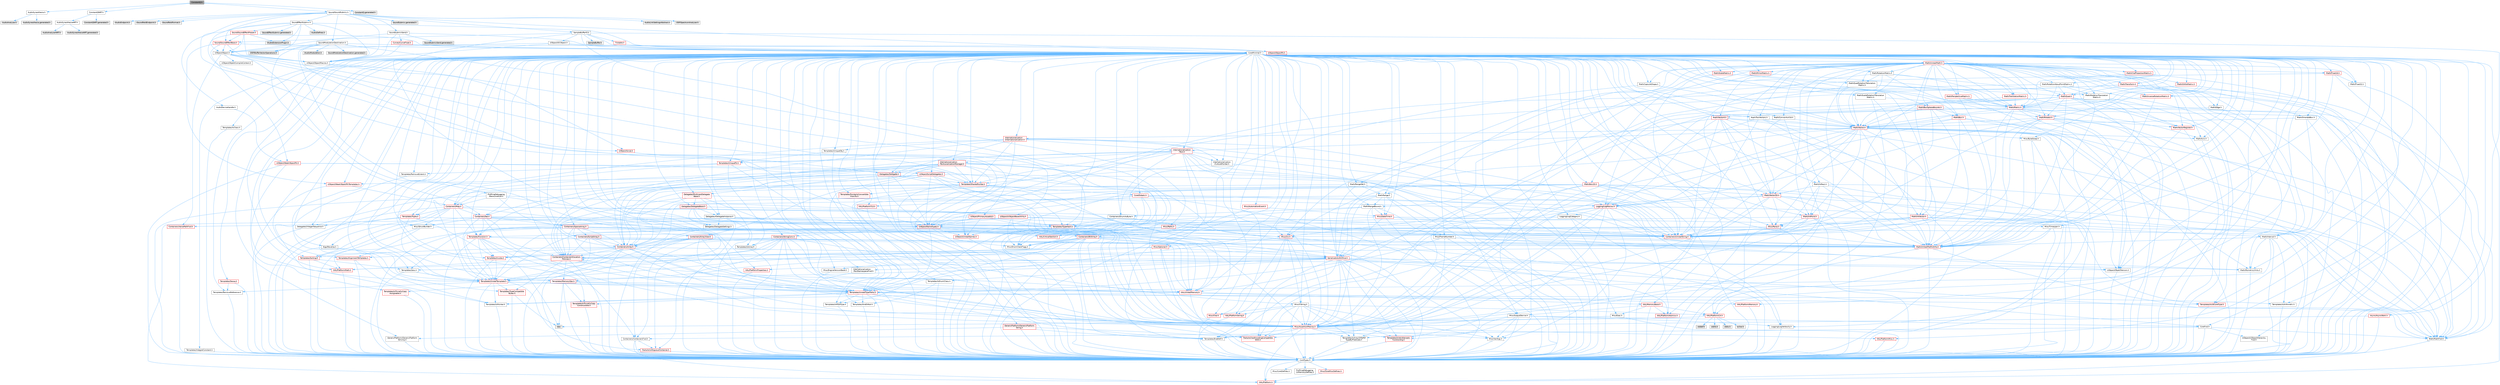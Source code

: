 digraph "ConstantQ.h"
{
 // INTERACTIVE_SVG=YES
 // LATEX_PDF_SIZE
  bgcolor="transparent";
  edge [fontname=Helvetica,fontsize=10,labelfontname=Helvetica,labelfontsize=10];
  node [fontname=Helvetica,fontsize=10,shape=box,height=0.2,width=0.4];
  Node1 [id="Node000001",label="ConstantQ.h",height=0.2,width=0.4,color="gray40", fillcolor="grey60", style="filled", fontcolor="black",tooltip=" "];
  Node1 -> Node2 [id="edge1_Node000001_Node000002",color="steelblue1",style="solid",tooltip=" "];
  Node2 [id="Node000002",label="AudioSynesthesia.h",height=0.2,width=0.4,color="grey40", fillcolor="white", style="filled",URL="$d7/d91/AudioSynesthesia_8h.html",tooltip=" "];
  Node2 -> Node3 [id="edge2_Node000002_Node000003",color="steelblue1",style="solid",tooltip=" "];
  Node3 [id="Node000003",label="AudioAnalyzer.h",height=0.2,width=0.4,color="grey60", fillcolor="#E0E0E0", style="filled",tooltip=" "];
  Node2 -> Node4 [id="edge3_Node000002_Node000004",color="steelblue1",style="solid",tooltip=" "];
  Node4 [id="Node000004",label="AudioSynesthesia.generated.h",height=0.2,width=0.4,color="grey60", fillcolor="#E0E0E0", style="filled",tooltip=" "];
  Node1 -> Node5 [id="edge4_Node000001_Node000005",color="steelblue1",style="solid",tooltip=" "];
  Node5 [id="Node000005",label="ConstantQNRT.h",height=0.2,width=0.4,color="grey40", fillcolor="white", style="filled",URL="$d9/dac/ConstantQNRT_8h.html",tooltip=" "];
  Node5 -> Node6 [id="edge5_Node000005_Node000006",color="steelblue1",style="solid",tooltip=" "];
  Node6 [id="Node000006",label="AudioSynesthesiaNRT.h",height=0.2,width=0.4,color="grey40", fillcolor="white", style="filled",URL="$d4/db7/AudioSynesthesiaNRT_8h.html",tooltip=" "];
  Node6 -> Node7 [id="edge6_Node000006_Node000007",color="steelblue1",style="solid",tooltip=" "];
  Node7 [id="Node000007",label="AudioAnalyzerNRT.h",height=0.2,width=0.4,color="grey60", fillcolor="#E0E0E0", style="filled",tooltip=" "];
  Node6 -> Node8 [id="edge7_Node000006_Node000008",color="steelblue1",style="solid",tooltip=" "];
  Node8 [id="Node000008",label="AudioSynesthesiaNRT.generated.h",height=0.2,width=0.4,color="grey60", fillcolor="#E0E0E0", style="filled",tooltip=" "];
  Node5 -> Node9 [id="edge8_Node000005_Node000009",color="steelblue1",style="solid",tooltip=" "];
  Node9 [id="Node000009",label="ConstantQNRT.generated.h",height=0.2,width=0.4,color="grey60", fillcolor="#E0E0E0", style="filled",tooltip=" "];
  Node1 -> Node10 [id="edge9_Node000001_Node000010",color="steelblue1",style="solid",tooltip=" "];
  Node10 [id="Node000010",label="Sound/SoundSubmix.h",height=0.2,width=0.4,color="grey40", fillcolor="white", style="filled",URL="$d9/db4/SoundSubmix_8h.html",tooltip=" "];
  Node10 -> Node11 [id="edge10_Node000010_Node000011",color="steelblue1",style="solid",tooltip=" "];
  Node11 [id="Node000011",label="CoreMinimal.h",height=0.2,width=0.4,color="grey40", fillcolor="white", style="filled",URL="$d7/d67/CoreMinimal_8h.html",tooltip=" "];
  Node11 -> Node12 [id="edge11_Node000011_Node000012",color="steelblue1",style="solid",tooltip=" "];
  Node12 [id="Node000012",label="CoreTypes.h",height=0.2,width=0.4,color="grey40", fillcolor="white", style="filled",URL="$dc/dec/CoreTypes_8h.html",tooltip=" "];
  Node12 -> Node13 [id="edge12_Node000012_Node000013",color="steelblue1",style="solid",tooltip=" "];
  Node13 [id="Node000013",label="HAL/Platform.h",height=0.2,width=0.4,color="red", fillcolor="#FFF0F0", style="filled",URL="$d9/dd0/Platform_8h.html",tooltip=" "];
  Node12 -> Node23 [id="edge13_Node000012_Node000023",color="steelblue1",style="solid",tooltip=" "];
  Node23 [id="Node000023",label="ProfilingDebugging\l/UMemoryDefines.h",height=0.2,width=0.4,color="grey40", fillcolor="white", style="filled",URL="$d2/da2/UMemoryDefines_8h.html",tooltip=" "];
  Node12 -> Node24 [id="edge14_Node000012_Node000024",color="steelblue1",style="solid",tooltip=" "];
  Node24 [id="Node000024",label="Misc/CoreMiscDefines.h",height=0.2,width=0.4,color="red", fillcolor="#FFF0F0", style="filled",URL="$da/d38/CoreMiscDefines_8h.html",tooltip=" "];
  Node24 -> Node13 [id="edge15_Node000024_Node000013",color="steelblue1",style="solid",tooltip=" "];
  Node12 -> Node25 [id="edge16_Node000012_Node000025",color="steelblue1",style="solid",tooltip=" "];
  Node25 [id="Node000025",label="Misc/CoreDefines.h",height=0.2,width=0.4,color="grey40", fillcolor="white", style="filled",URL="$d3/dd2/CoreDefines_8h.html",tooltip=" "];
  Node11 -> Node26 [id="edge17_Node000011_Node000026",color="steelblue1",style="solid",tooltip=" "];
  Node26 [id="Node000026",label="CoreFwd.h",height=0.2,width=0.4,color="grey40", fillcolor="white", style="filled",URL="$d1/d1e/CoreFwd_8h.html",tooltip=" "];
  Node26 -> Node12 [id="edge18_Node000026_Node000012",color="steelblue1",style="solid",tooltip=" "];
  Node26 -> Node27 [id="edge19_Node000026_Node000027",color="steelblue1",style="solid",tooltip=" "];
  Node27 [id="Node000027",label="Containers/ContainersFwd.h",height=0.2,width=0.4,color="grey40", fillcolor="white", style="filled",URL="$d4/d0a/ContainersFwd_8h.html",tooltip=" "];
  Node27 -> Node13 [id="edge20_Node000027_Node000013",color="steelblue1",style="solid",tooltip=" "];
  Node27 -> Node12 [id="edge21_Node000027_Node000012",color="steelblue1",style="solid",tooltip=" "];
  Node27 -> Node28 [id="edge22_Node000027_Node000028",color="steelblue1",style="solid",tooltip=" "];
  Node28 [id="Node000028",label="Traits/IsContiguousContainer.h",height=0.2,width=0.4,color="red", fillcolor="#FFF0F0", style="filled",URL="$d5/d3c/IsContiguousContainer_8h.html",tooltip=" "];
  Node28 -> Node12 [id="edge23_Node000028_Node000012",color="steelblue1",style="solid",tooltip=" "];
  Node26 -> Node31 [id="edge24_Node000026_Node000031",color="steelblue1",style="solid",tooltip=" "];
  Node31 [id="Node000031",label="Math/MathFwd.h",height=0.2,width=0.4,color="grey40", fillcolor="white", style="filled",URL="$d2/d10/MathFwd_8h.html",tooltip=" "];
  Node31 -> Node13 [id="edge25_Node000031_Node000013",color="steelblue1",style="solid",tooltip=" "];
  Node26 -> Node32 [id="edge26_Node000026_Node000032",color="steelblue1",style="solid",tooltip=" "];
  Node32 [id="Node000032",label="UObject/UObjectHierarchy\lFwd.h",height=0.2,width=0.4,color="grey40", fillcolor="white", style="filled",URL="$d3/d13/UObjectHierarchyFwd_8h.html",tooltip=" "];
  Node11 -> Node32 [id="edge27_Node000011_Node000032",color="steelblue1",style="solid",tooltip=" "];
  Node11 -> Node27 [id="edge28_Node000011_Node000027",color="steelblue1",style="solid",tooltip=" "];
  Node11 -> Node33 [id="edge29_Node000011_Node000033",color="steelblue1",style="solid",tooltip=" "];
  Node33 [id="Node000033",label="Misc/VarArgs.h",height=0.2,width=0.4,color="grey40", fillcolor="white", style="filled",URL="$d5/d6f/VarArgs_8h.html",tooltip=" "];
  Node33 -> Node12 [id="edge30_Node000033_Node000012",color="steelblue1",style="solid",tooltip=" "];
  Node11 -> Node34 [id="edge31_Node000011_Node000034",color="steelblue1",style="solid",tooltip=" "];
  Node34 [id="Node000034",label="Logging/LogVerbosity.h",height=0.2,width=0.4,color="grey40", fillcolor="white", style="filled",URL="$d2/d8f/LogVerbosity_8h.html",tooltip=" "];
  Node34 -> Node12 [id="edge32_Node000034_Node000012",color="steelblue1",style="solid",tooltip=" "];
  Node11 -> Node35 [id="edge33_Node000011_Node000035",color="steelblue1",style="solid",tooltip=" "];
  Node35 [id="Node000035",label="Misc/OutputDevice.h",height=0.2,width=0.4,color="grey40", fillcolor="white", style="filled",URL="$d7/d32/OutputDevice_8h.html",tooltip=" "];
  Node35 -> Node26 [id="edge34_Node000035_Node000026",color="steelblue1",style="solid",tooltip=" "];
  Node35 -> Node12 [id="edge35_Node000035_Node000012",color="steelblue1",style="solid",tooltip=" "];
  Node35 -> Node34 [id="edge36_Node000035_Node000034",color="steelblue1",style="solid",tooltip=" "];
  Node35 -> Node33 [id="edge37_Node000035_Node000033",color="steelblue1",style="solid",tooltip=" "];
  Node35 -> Node36 [id="edge38_Node000035_Node000036",color="steelblue1",style="solid",tooltip=" "];
  Node36 [id="Node000036",label="Templates/IsArrayOrRefOf\lTypeByPredicate.h",height=0.2,width=0.4,color="grey40", fillcolor="white", style="filled",URL="$d6/da1/IsArrayOrRefOfTypeByPredicate_8h.html",tooltip=" "];
  Node36 -> Node12 [id="edge39_Node000036_Node000012",color="steelblue1",style="solid",tooltip=" "];
  Node35 -> Node37 [id="edge40_Node000035_Node000037",color="steelblue1",style="solid",tooltip=" "];
  Node37 [id="Node000037",label="Templates/IsValidVariadic\lFunctionArg.h",height=0.2,width=0.4,color="red", fillcolor="#FFF0F0", style="filled",URL="$d0/dc8/IsValidVariadicFunctionArg_8h.html",tooltip=" "];
  Node37 -> Node12 [id="edge41_Node000037_Node000012",color="steelblue1",style="solid",tooltip=" "];
  Node35 -> Node39 [id="edge42_Node000035_Node000039",color="steelblue1",style="solid",tooltip=" "];
  Node39 [id="Node000039",label="Traits/IsCharEncodingCompatible\lWith.h",height=0.2,width=0.4,color="red", fillcolor="#FFF0F0", style="filled",URL="$df/dd1/IsCharEncodingCompatibleWith_8h.html",tooltip=" "];
  Node11 -> Node41 [id="edge43_Node000011_Node000041",color="steelblue1",style="solid",tooltip=" "];
  Node41 [id="Node000041",label="HAL/PlatformCrt.h",height=0.2,width=0.4,color="red", fillcolor="#FFF0F0", style="filled",URL="$d8/d75/PlatformCrt_8h.html",tooltip=" "];
  Node41 -> Node42 [id="edge44_Node000041_Node000042",color="steelblue1",style="solid",tooltip=" "];
  Node42 [id="Node000042",label="new",height=0.2,width=0.4,color="grey60", fillcolor="#E0E0E0", style="filled",tooltip=" "];
  Node41 -> Node43 [id="edge45_Node000041_Node000043",color="steelblue1",style="solid",tooltip=" "];
  Node43 [id="Node000043",label="wchar.h",height=0.2,width=0.4,color="grey60", fillcolor="#E0E0E0", style="filled",tooltip=" "];
  Node41 -> Node44 [id="edge46_Node000041_Node000044",color="steelblue1",style="solid",tooltip=" "];
  Node44 [id="Node000044",label="stddef.h",height=0.2,width=0.4,color="grey60", fillcolor="#E0E0E0", style="filled",tooltip=" "];
  Node41 -> Node45 [id="edge47_Node000041_Node000045",color="steelblue1",style="solid",tooltip=" "];
  Node45 [id="Node000045",label="stdlib.h",height=0.2,width=0.4,color="grey60", fillcolor="#E0E0E0", style="filled",tooltip=" "];
  Node41 -> Node46 [id="edge48_Node000041_Node000046",color="steelblue1",style="solid",tooltip=" "];
  Node46 [id="Node000046",label="stdio.h",height=0.2,width=0.4,color="grey60", fillcolor="#E0E0E0", style="filled",tooltip=" "];
  Node11 -> Node51 [id="edge49_Node000011_Node000051",color="steelblue1",style="solid",tooltip=" "];
  Node51 [id="Node000051",label="HAL/PlatformMisc.h",height=0.2,width=0.4,color="red", fillcolor="#FFF0F0", style="filled",URL="$d0/df5/PlatformMisc_8h.html",tooltip=" "];
  Node51 -> Node12 [id="edge50_Node000051_Node000012",color="steelblue1",style="solid",tooltip=" "];
  Node11 -> Node70 [id="edge51_Node000011_Node000070",color="steelblue1",style="solid",tooltip=" "];
  Node70 [id="Node000070",label="Misc/AssertionMacros.h",height=0.2,width=0.4,color="red", fillcolor="#FFF0F0", style="filled",URL="$d0/dfa/AssertionMacros_8h.html",tooltip=" "];
  Node70 -> Node12 [id="edge52_Node000070_Node000012",color="steelblue1",style="solid",tooltip=" "];
  Node70 -> Node13 [id="edge53_Node000070_Node000013",color="steelblue1",style="solid",tooltip=" "];
  Node70 -> Node51 [id="edge54_Node000070_Node000051",color="steelblue1",style="solid",tooltip=" "];
  Node70 -> Node71 [id="edge55_Node000070_Node000071",color="steelblue1",style="solid",tooltip=" "];
  Node71 [id="Node000071",label="Templates/EnableIf.h",height=0.2,width=0.4,color="grey40", fillcolor="white", style="filled",URL="$d7/d60/EnableIf_8h.html",tooltip=" "];
  Node71 -> Node12 [id="edge56_Node000071_Node000012",color="steelblue1",style="solid",tooltip=" "];
  Node70 -> Node36 [id="edge57_Node000070_Node000036",color="steelblue1",style="solid",tooltip=" "];
  Node70 -> Node37 [id="edge58_Node000070_Node000037",color="steelblue1",style="solid",tooltip=" "];
  Node70 -> Node39 [id="edge59_Node000070_Node000039",color="steelblue1",style="solid",tooltip=" "];
  Node70 -> Node33 [id="edge60_Node000070_Node000033",color="steelblue1",style="solid",tooltip=" "];
  Node11 -> Node79 [id="edge61_Node000011_Node000079",color="steelblue1",style="solid",tooltip=" "];
  Node79 [id="Node000079",label="Templates/IsPointer.h",height=0.2,width=0.4,color="grey40", fillcolor="white", style="filled",URL="$d7/d05/IsPointer_8h.html",tooltip=" "];
  Node79 -> Node12 [id="edge62_Node000079_Node000012",color="steelblue1",style="solid",tooltip=" "];
  Node11 -> Node80 [id="edge63_Node000011_Node000080",color="steelblue1",style="solid",tooltip=" "];
  Node80 [id="Node000080",label="HAL/PlatformMemory.h",height=0.2,width=0.4,color="red", fillcolor="#FFF0F0", style="filled",URL="$de/d68/PlatformMemory_8h.html",tooltip=" "];
  Node80 -> Node12 [id="edge64_Node000080_Node000012",color="steelblue1",style="solid",tooltip=" "];
  Node11 -> Node63 [id="edge65_Node000011_Node000063",color="steelblue1",style="solid",tooltip=" "];
  Node63 [id="Node000063",label="HAL/PlatformAtomics.h",height=0.2,width=0.4,color="red", fillcolor="#FFF0F0", style="filled",URL="$d3/d36/PlatformAtomics_8h.html",tooltip=" "];
  Node63 -> Node12 [id="edge66_Node000063_Node000012",color="steelblue1",style="solid",tooltip=" "];
  Node11 -> Node85 [id="edge67_Node000011_Node000085",color="steelblue1",style="solid",tooltip=" "];
  Node85 [id="Node000085",label="Misc/Exec.h",height=0.2,width=0.4,color="grey40", fillcolor="white", style="filled",URL="$de/ddb/Exec_8h.html",tooltip=" "];
  Node85 -> Node12 [id="edge68_Node000085_Node000012",color="steelblue1",style="solid",tooltip=" "];
  Node85 -> Node70 [id="edge69_Node000085_Node000070",color="steelblue1",style="solid",tooltip=" "];
  Node11 -> Node86 [id="edge70_Node000011_Node000086",color="steelblue1",style="solid",tooltip=" "];
  Node86 [id="Node000086",label="HAL/MemoryBase.h",height=0.2,width=0.4,color="red", fillcolor="#FFF0F0", style="filled",URL="$d6/d9f/MemoryBase_8h.html",tooltip=" "];
  Node86 -> Node12 [id="edge71_Node000086_Node000012",color="steelblue1",style="solid",tooltip=" "];
  Node86 -> Node63 [id="edge72_Node000086_Node000063",color="steelblue1",style="solid",tooltip=" "];
  Node86 -> Node41 [id="edge73_Node000086_Node000041",color="steelblue1",style="solid",tooltip=" "];
  Node86 -> Node85 [id="edge74_Node000086_Node000085",color="steelblue1",style="solid",tooltip=" "];
  Node86 -> Node35 [id="edge75_Node000086_Node000035",color="steelblue1",style="solid",tooltip=" "];
  Node11 -> Node96 [id="edge76_Node000011_Node000096",color="steelblue1",style="solid",tooltip=" "];
  Node96 [id="Node000096",label="HAL/UnrealMemory.h",height=0.2,width=0.4,color="red", fillcolor="#FFF0F0", style="filled",URL="$d9/d96/UnrealMemory_8h.html",tooltip=" "];
  Node96 -> Node12 [id="edge77_Node000096_Node000012",color="steelblue1",style="solid",tooltip=" "];
  Node96 -> Node86 [id="edge78_Node000096_Node000086",color="steelblue1",style="solid",tooltip=" "];
  Node96 -> Node80 [id="edge79_Node000096_Node000080",color="steelblue1",style="solid",tooltip=" "];
  Node96 -> Node79 [id="edge80_Node000096_Node000079",color="steelblue1",style="solid",tooltip=" "];
  Node11 -> Node98 [id="edge81_Node000011_Node000098",color="steelblue1",style="solid",tooltip=" "];
  Node98 [id="Node000098",label="Templates/IsArithmetic.h",height=0.2,width=0.4,color="grey40", fillcolor="white", style="filled",URL="$d2/d5d/IsArithmetic_8h.html",tooltip=" "];
  Node98 -> Node12 [id="edge82_Node000098_Node000012",color="steelblue1",style="solid",tooltip=" "];
  Node11 -> Node92 [id="edge83_Node000011_Node000092",color="steelblue1",style="solid",tooltip=" "];
  Node92 [id="Node000092",label="Templates/AndOrNot.h",height=0.2,width=0.4,color="grey40", fillcolor="white", style="filled",URL="$db/d0a/AndOrNot_8h.html",tooltip=" "];
  Node92 -> Node12 [id="edge84_Node000092_Node000012",color="steelblue1",style="solid",tooltip=" "];
  Node11 -> Node99 [id="edge85_Node000011_Node000099",color="steelblue1",style="solid",tooltip=" "];
  Node99 [id="Node000099",label="Templates/IsPODType.h",height=0.2,width=0.4,color="grey40", fillcolor="white", style="filled",URL="$d7/db1/IsPODType_8h.html",tooltip=" "];
  Node99 -> Node12 [id="edge86_Node000099_Node000012",color="steelblue1",style="solid",tooltip=" "];
  Node11 -> Node100 [id="edge87_Node000011_Node000100",color="steelblue1",style="solid",tooltip=" "];
  Node100 [id="Node000100",label="Templates/IsUECoreType.h",height=0.2,width=0.4,color="red", fillcolor="#FFF0F0", style="filled",URL="$d1/db8/IsUECoreType_8h.html",tooltip=" "];
  Node100 -> Node12 [id="edge88_Node000100_Node000012",color="steelblue1",style="solid",tooltip=" "];
  Node11 -> Node93 [id="edge89_Node000011_Node000093",color="steelblue1",style="solid",tooltip=" "];
  Node93 [id="Node000093",label="Templates/IsTriviallyCopy\lConstructible.h",height=0.2,width=0.4,color="red", fillcolor="#FFF0F0", style="filled",URL="$d3/d78/IsTriviallyCopyConstructible_8h.html",tooltip=" "];
  Node93 -> Node12 [id="edge90_Node000093_Node000012",color="steelblue1",style="solid",tooltip=" "];
  Node11 -> Node101 [id="edge91_Node000011_Node000101",color="steelblue1",style="solid",tooltip=" "];
  Node101 [id="Node000101",label="Templates/UnrealTypeTraits.h",height=0.2,width=0.4,color="red", fillcolor="#FFF0F0", style="filled",URL="$d2/d2d/UnrealTypeTraits_8h.html",tooltip=" "];
  Node101 -> Node12 [id="edge92_Node000101_Node000012",color="steelblue1",style="solid",tooltip=" "];
  Node101 -> Node79 [id="edge93_Node000101_Node000079",color="steelblue1",style="solid",tooltip=" "];
  Node101 -> Node70 [id="edge94_Node000101_Node000070",color="steelblue1",style="solid",tooltip=" "];
  Node101 -> Node92 [id="edge95_Node000101_Node000092",color="steelblue1",style="solid",tooltip=" "];
  Node101 -> Node71 [id="edge96_Node000101_Node000071",color="steelblue1",style="solid",tooltip=" "];
  Node101 -> Node98 [id="edge97_Node000101_Node000098",color="steelblue1",style="solid",tooltip=" "];
  Node101 -> Node99 [id="edge98_Node000101_Node000099",color="steelblue1",style="solid",tooltip=" "];
  Node101 -> Node100 [id="edge99_Node000101_Node000100",color="steelblue1",style="solid",tooltip=" "];
  Node101 -> Node93 [id="edge100_Node000101_Node000093",color="steelblue1",style="solid",tooltip=" "];
  Node11 -> Node71 [id="edge101_Node000011_Node000071",color="steelblue1",style="solid",tooltip=" "];
  Node11 -> Node103 [id="edge102_Node000011_Node000103",color="steelblue1",style="solid",tooltip=" "];
  Node103 [id="Node000103",label="Templates/RemoveReference.h",height=0.2,width=0.4,color="grey40", fillcolor="white", style="filled",URL="$da/dbe/RemoveReference_8h.html",tooltip=" "];
  Node103 -> Node12 [id="edge103_Node000103_Node000012",color="steelblue1",style="solid",tooltip=" "];
  Node11 -> Node104 [id="edge104_Node000011_Node000104",color="steelblue1",style="solid",tooltip=" "];
  Node104 [id="Node000104",label="Templates/IntegralConstant.h",height=0.2,width=0.4,color="grey40", fillcolor="white", style="filled",URL="$db/d1b/IntegralConstant_8h.html",tooltip=" "];
  Node104 -> Node12 [id="edge105_Node000104_Node000012",color="steelblue1",style="solid",tooltip=" "];
  Node11 -> Node105 [id="edge106_Node000011_Node000105",color="steelblue1",style="solid",tooltip=" "];
  Node105 [id="Node000105",label="Templates/IsClass.h",height=0.2,width=0.4,color="grey40", fillcolor="white", style="filled",URL="$db/dcb/IsClass_8h.html",tooltip=" "];
  Node105 -> Node12 [id="edge107_Node000105_Node000012",color="steelblue1",style="solid",tooltip=" "];
  Node11 -> Node106 [id="edge108_Node000011_Node000106",color="steelblue1",style="solid",tooltip=" "];
  Node106 [id="Node000106",label="Templates/TypeCompatible\lBytes.h",height=0.2,width=0.4,color="red", fillcolor="#FFF0F0", style="filled",URL="$df/d0a/TypeCompatibleBytes_8h.html",tooltip=" "];
  Node106 -> Node12 [id="edge109_Node000106_Node000012",color="steelblue1",style="solid",tooltip=" "];
  Node106 -> Node42 [id="edge110_Node000106_Node000042",color="steelblue1",style="solid",tooltip=" "];
  Node11 -> Node28 [id="edge111_Node000011_Node000028",color="steelblue1",style="solid",tooltip=" "];
  Node11 -> Node107 [id="edge112_Node000011_Node000107",color="steelblue1",style="solid",tooltip=" "];
  Node107 [id="Node000107",label="Templates/UnrealTemplate.h",height=0.2,width=0.4,color="red", fillcolor="#FFF0F0", style="filled",URL="$d4/d24/UnrealTemplate_8h.html",tooltip=" "];
  Node107 -> Node12 [id="edge113_Node000107_Node000012",color="steelblue1",style="solid",tooltip=" "];
  Node107 -> Node79 [id="edge114_Node000107_Node000079",color="steelblue1",style="solid",tooltip=" "];
  Node107 -> Node96 [id="edge115_Node000107_Node000096",color="steelblue1",style="solid",tooltip=" "];
  Node107 -> Node101 [id="edge116_Node000107_Node000101",color="steelblue1",style="solid",tooltip=" "];
  Node107 -> Node103 [id="edge117_Node000107_Node000103",color="steelblue1",style="solid",tooltip=" "];
  Node107 -> Node106 [id="edge118_Node000107_Node000106",color="steelblue1",style="solid",tooltip=" "];
  Node107 -> Node28 [id="edge119_Node000107_Node000028",color="steelblue1",style="solid",tooltip=" "];
  Node11 -> Node56 [id="edge120_Node000011_Node000056",color="steelblue1",style="solid",tooltip=" "];
  Node56 [id="Node000056",label="Math/NumericLimits.h",height=0.2,width=0.4,color="grey40", fillcolor="white", style="filled",URL="$df/d1b/NumericLimits_8h.html",tooltip=" "];
  Node56 -> Node12 [id="edge121_Node000056_Node000012",color="steelblue1",style="solid",tooltip=" "];
  Node11 -> Node111 [id="edge122_Node000011_Node000111",color="steelblue1",style="solid",tooltip=" "];
  Node111 [id="Node000111",label="HAL/PlatformMath.h",height=0.2,width=0.4,color="red", fillcolor="#FFF0F0", style="filled",URL="$dc/d53/PlatformMath_8h.html",tooltip=" "];
  Node111 -> Node12 [id="edge123_Node000111_Node000012",color="steelblue1",style="solid",tooltip=" "];
  Node11 -> Node94 [id="edge124_Node000011_Node000094",color="steelblue1",style="solid",tooltip=" "];
  Node94 [id="Node000094",label="Templates/IsTriviallyCopy\lAssignable.h",height=0.2,width=0.4,color="red", fillcolor="#FFF0F0", style="filled",URL="$d2/df2/IsTriviallyCopyAssignable_8h.html",tooltip=" "];
  Node94 -> Node12 [id="edge125_Node000094_Node000012",color="steelblue1",style="solid",tooltip=" "];
  Node11 -> Node119 [id="edge126_Node000011_Node000119",color="steelblue1",style="solid",tooltip=" "];
  Node119 [id="Node000119",label="Templates/MemoryOps.h",height=0.2,width=0.4,color="red", fillcolor="#FFF0F0", style="filled",URL="$db/dea/MemoryOps_8h.html",tooltip=" "];
  Node119 -> Node12 [id="edge127_Node000119_Node000012",color="steelblue1",style="solid",tooltip=" "];
  Node119 -> Node96 [id="edge128_Node000119_Node000096",color="steelblue1",style="solid",tooltip=" "];
  Node119 -> Node94 [id="edge129_Node000119_Node000094",color="steelblue1",style="solid",tooltip=" "];
  Node119 -> Node93 [id="edge130_Node000119_Node000093",color="steelblue1",style="solid",tooltip=" "];
  Node119 -> Node101 [id="edge131_Node000119_Node000101",color="steelblue1",style="solid",tooltip=" "];
  Node119 -> Node42 [id="edge132_Node000119_Node000042",color="steelblue1",style="solid",tooltip=" "];
  Node11 -> Node120 [id="edge133_Node000011_Node000120",color="steelblue1",style="solid",tooltip=" "];
  Node120 [id="Node000120",label="Containers/ContainerAllocation\lPolicies.h",height=0.2,width=0.4,color="red", fillcolor="#FFF0F0", style="filled",URL="$d7/dff/ContainerAllocationPolicies_8h.html",tooltip=" "];
  Node120 -> Node12 [id="edge134_Node000120_Node000012",color="steelblue1",style="solid",tooltip=" "];
  Node120 -> Node120 [id="edge135_Node000120_Node000120",color="steelblue1",style="solid",tooltip=" "];
  Node120 -> Node111 [id="edge136_Node000120_Node000111",color="steelblue1",style="solid",tooltip=" "];
  Node120 -> Node96 [id="edge137_Node000120_Node000096",color="steelblue1",style="solid",tooltip=" "];
  Node120 -> Node56 [id="edge138_Node000120_Node000056",color="steelblue1",style="solid",tooltip=" "];
  Node120 -> Node70 [id="edge139_Node000120_Node000070",color="steelblue1",style="solid",tooltip=" "];
  Node120 -> Node119 [id="edge140_Node000120_Node000119",color="steelblue1",style="solid",tooltip=" "];
  Node120 -> Node106 [id="edge141_Node000120_Node000106",color="steelblue1",style="solid",tooltip=" "];
  Node11 -> Node123 [id="edge142_Node000011_Node000123",color="steelblue1",style="solid",tooltip=" "];
  Node123 [id="Node000123",label="Templates/IsEnumClass.h",height=0.2,width=0.4,color="grey40", fillcolor="white", style="filled",URL="$d7/d15/IsEnumClass_8h.html",tooltip=" "];
  Node123 -> Node12 [id="edge143_Node000123_Node000012",color="steelblue1",style="solid",tooltip=" "];
  Node123 -> Node92 [id="edge144_Node000123_Node000092",color="steelblue1",style="solid",tooltip=" "];
  Node11 -> Node124 [id="edge145_Node000011_Node000124",color="steelblue1",style="solid",tooltip=" "];
  Node124 [id="Node000124",label="HAL/PlatformProperties.h",height=0.2,width=0.4,color="red", fillcolor="#FFF0F0", style="filled",URL="$d9/db0/PlatformProperties_8h.html",tooltip=" "];
  Node124 -> Node12 [id="edge146_Node000124_Node000012",color="steelblue1",style="solid",tooltip=" "];
  Node11 -> Node127 [id="edge147_Node000011_Node000127",color="steelblue1",style="solid",tooltip=" "];
  Node127 [id="Node000127",label="Misc/EngineVersionBase.h",height=0.2,width=0.4,color="grey40", fillcolor="white", style="filled",URL="$d5/d2b/EngineVersionBase_8h.html",tooltip=" "];
  Node127 -> Node12 [id="edge148_Node000127_Node000012",color="steelblue1",style="solid",tooltip=" "];
  Node11 -> Node128 [id="edge149_Node000011_Node000128",color="steelblue1",style="solid",tooltip=" "];
  Node128 [id="Node000128",label="Internationalization\l/TextNamespaceFwd.h",height=0.2,width=0.4,color="grey40", fillcolor="white", style="filled",URL="$d8/d97/TextNamespaceFwd_8h.html",tooltip=" "];
  Node128 -> Node12 [id="edge150_Node000128_Node000012",color="steelblue1",style="solid",tooltip=" "];
  Node11 -> Node129 [id="edge151_Node000011_Node000129",color="steelblue1",style="solid",tooltip=" "];
  Node129 [id="Node000129",label="Serialization/Archive.h",height=0.2,width=0.4,color="red", fillcolor="#FFF0F0", style="filled",URL="$d7/d3b/Archive_8h.html",tooltip=" "];
  Node129 -> Node26 [id="edge152_Node000129_Node000026",color="steelblue1",style="solid",tooltip=" "];
  Node129 -> Node12 [id="edge153_Node000129_Node000012",color="steelblue1",style="solid",tooltip=" "];
  Node129 -> Node124 [id="edge154_Node000129_Node000124",color="steelblue1",style="solid",tooltip=" "];
  Node129 -> Node128 [id="edge155_Node000129_Node000128",color="steelblue1",style="solid",tooltip=" "];
  Node129 -> Node31 [id="edge156_Node000129_Node000031",color="steelblue1",style="solid",tooltip=" "];
  Node129 -> Node70 [id="edge157_Node000129_Node000070",color="steelblue1",style="solid",tooltip=" "];
  Node129 -> Node127 [id="edge158_Node000129_Node000127",color="steelblue1",style="solid",tooltip=" "];
  Node129 -> Node33 [id="edge159_Node000129_Node000033",color="steelblue1",style="solid",tooltip=" "];
  Node129 -> Node71 [id="edge160_Node000129_Node000071",color="steelblue1",style="solid",tooltip=" "];
  Node129 -> Node36 [id="edge161_Node000129_Node000036",color="steelblue1",style="solid",tooltip=" "];
  Node129 -> Node123 [id="edge162_Node000129_Node000123",color="steelblue1",style="solid",tooltip=" "];
  Node129 -> Node37 [id="edge163_Node000129_Node000037",color="steelblue1",style="solid",tooltip=" "];
  Node129 -> Node107 [id="edge164_Node000129_Node000107",color="steelblue1",style="solid",tooltip=" "];
  Node129 -> Node39 [id="edge165_Node000129_Node000039",color="steelblue1",style="solid",tooltip=" "];
  Node129 -> Node132 [id="edge166_Node000129_Node000132",color="steelblue1",style="solid",tooltip=" "];
  Node132 [id="Node000132",label="UObject/ObjectVersion.h",height=0.2,width=0.4,color="grey40", fillcolor="white", style="filled",URL="$da/d63/ObjectVersion_8h.html",tooltip=" "];
  Node132 -> Node12 [id="edge167_Node000132_Node000012",color="steelblue1",style="solid",tooltip=" "];
  Node11 -> Node133 [id="edge168_Node000011_Node000133",color="steelblue1",style="solid",tooltip=" "];
  Node133 [id="Node000133",label="Templates/Less.h",height=0.2,width=0.4,color="grey40", fillcolor="white", style="filled",URL="$de/dc8/Less_8h.html",tooltip=" "];
  Node133 -> Node12 [id="edge169_Node000133_Node000012",color="steelblue1",style="solid",tooltip=" "];
  Node133 -> Node107 [id="edge170_Node000133_Node000107",color="steelblue1",style="solid",tooltip=" "];
  Node11 -> Node134 [id="edge171_Node000011_Node000134",color="steelblue1",style="solid",tooltip=" "];
  Node134 [id="Node000134",label="Templates/Sorting.h",height=0.2,width=0.4,color="red", fillcolor="#FFF0F0", style="filled",URL="$d3/d9e/Sorting_8h.html",tooltip=" "];
  Node134 -> Node12 [id="edge172_Node000134_Node000012",color="steelblue1",style="solid",tooltip=" "];
  Node134 -> Node111 [id="edge173_Node000134_Node000111",color="steelblue1",style="solid",tooltip=" "];
  Node134 -> Node133 [id="edge174_Node000134_Node000133",color="steelblue1",style="solid",tooltip=" "];
  Node11 -> Node145 [id="edge175_Node000011_Node000145",color="steelblue1",style="solid",tooltip=" "];
  Node145 [id="Node000145",label="Misc/Char.h",height=0.2,width=0.4,color="red", fillcolor="#FFF0F0", style="filled",URL="$d0/d58/Char_8h.html",tooltip=" "];
  Node145 -> Node12 [id="edge176_Node000145_Node000012",color="steelblue1",style="solid",tooltip=" "];
  Node11 -> Node148 [id="edge177_Node000011_Node000148",color="steelblue1",style="solid",tooltip=" "];
  Node148 [id="Node000148",label="GenericPlatform/GenericPlatform\lStricmp.h",height=0.2,width=0.4,color="grey40", fillcolor="white", style="filled",URL="$d2/d86/GenericPlatformStricmp_8h.html",tooltip=" "];
  Node148 -> Node12 [id="edge178_Node000148_Node000012",color="steelblue1",style="solid",tooltip=" "];
  Node11 -> Node149 [id="edge179_Node000011_Node000149",color="steelblue1",style="solid",tooltip=" "];
  Node149 [id="Node000149",label="GenericPlatform/GenericPlatform\lString.h",height=0.2,width=0.4,color="red", fillcolor="#FFF0F0", style="filled",URL="$dd/d20/GenericPlatformString_8h.html",tooltip=" "];
  Node149 -> Node12 [id="edge180_Node000149_Node000012",color="steelblue1",style="solid",tooltip=" "];
  Node149 -> Node148 [id="edge181_Node000149_Node000148",color="steelblue1",style="solid",tooltip=" "];
  Node149 -> Node71 [id="edge182_Node000149_Node000071",color="steelblue1",style="solid",tooltip=" "];
  Node149 -> Node39 [id="edge183_Node000149_Node000039",color="steelblue1",style="solid",tooltip=" "];
  Node11 -> Node82 [id="edge184_Node000011_Node000082",color="steelblue1",style="solid",tooltip=" "];
  Node82 [id="Node000082",label="HAL/PlatformString.h",height=0.2,width=0.4,color="red", fillcolor="#FFF0F0", style="filled",URL="$db/db5/PlatformString_8h.html",tooltip=" "];
  Node82 -> Node12 [id="edge185_Node000082_Node000012",color="steelblue1",style="solid",tooltip=" "];
  Node11 -> Node152 [id="edge186_Node000011_Node000152",color="steelblue1",style="solid",tooltip=" "];
  Node152 [id="Node000152",label="Misc/CString.h",height=0.2,width=0.4,color="grey40", fillcolor="white", style="filled",URL="$d2/d49/CString_8h.html",tooltip=" "];
  Node152 -> Node12 [id="edge187_Node000152_Node000012",color="steelblue1",style="solid",tooltip=" "];
  Node152 -> Node41 [id="edge188_Node000152_Node000041",color="steelblue1",style="solid",tooltip=" "];
  Node152 -> Node82 [id="edge189_Node000152_Node000082",color="steelblue1",style="solid",tooltip=" "];
  Node152 -> Node70 [id="edge190_Node000152_Node000070",color="steelblue1",style="solid",tooltip=" "];
  Node152 -> Node145 [id="edge191_Node000152_Node000145",color="steelblue1",style="solid",tooltip=" "];
  Node152 -> Node33 [id="edge192_Node000152_Node000033",color="steelblue1",style="solid",tooltip=" "];
  Node152 -> Node36 [id="edge193_Node000152_Node000036",color="steelblue1",style="solid",tooltip=" "];
  Node152 -> Node37 [id="edge194_Node000152_Node000037",color="steelblue1",style="solid",tooltip=" "];
  Node152 -> Node39 [id="edge195_Node000152_Node000039",color="steelblue1",style="solid",tooltip=" "];
  Node11 -> Node153 [id="edge196_Node000011_Node000153",color="steelblue1",style="solid",tooltip=" "];
  Node153 [id="Node000153",label="Misc/Crc.h",height=0.2,width=0.4,color="red", fillcolor="#FFF0F0", style="filled",URL="$d4/dd2/Crc_8h.html",tooltip=" "];
  Node153 -> Node12 [id="edge197_Node000153_Node000012",color="steelblue1",style="solid",tooltip=" "];
  Node153 -> Node82 [id="edge198_Node000153_Node000082",color="steelblue1",style="solid",tooltip=" "];
  Node153 -> Node70 [id="edge199_Node000153_Node000070",color="steelblue1",style="solid",tooltip=" "];
  Node153 -> Node152 [id="edge200_Node000153_Node000152",color="steelblue1",style="solid",tooltip=" "];
  Node153 -> Node145 [id="edge201_Node000153_Node000145",color="steelblue1",style="solid",tooltip=" "];
  Node153 -> Node101 [id="edge202_Node000153_Node000101",color="steelblue1",style="solid",tooltip=" "];
  Node11 -> Node144 [id="edge203_Node000011_Node000144",color="steelblue1",style="solid",tooltip=" "];
  Node144 [id="Node000144",label="Math/UnrealMathUtility.h",height=0.2,width=0.4,color="red", fillcolor="#FFF0F0", style="filled",URL="$db/db8/UnrealMathUtility_8h.html",tooltip=" "];
  Node144 -> Node12 [id="edge204_Node000144_Node000012",color="steelblue1",style="solid",tooltip=" "];
  Node144 -> Node70 [id="edge205_Node000144_Node000070",color="steelblue1",style="solid",tooltip=" "];
  Node144 -> Node111 [id="edge206_Node000144_Node000111",color="steelblue1",style="solid",tooltip=" "];
  Node144 -> Node31 [id="edge207_Node000144_Node000031",color="steelblue1",style="solid",tooltip=" "];
  Node11 -> Node154 [id="edge208_Node000011_Node000154",color="steelblue1",style="solid",tooltip=" "];
  Node154 [id="Node000154",label="Containers/UnrealString.h",height=0.2,width=0.4,color="red", fillcolor="#FFF0F0", style="filled",URL="$d5/dba/UnrealString_8h.html",tooltip=" "];
  Node11 -> Node158 [id="edge209_Node000011_Node000158",color="steelblue1",style="solid",tooltip=" "];
  Node158 [id="Node000158",label="Containers/Array.h",height=0.2,width=0.4,color="red", fillcolor="#FFF0F0", style="filled",URL="$df/dd0/Array_8h.html",tooltip=" "];
  Node158 -> Node12 [id="edge210_Node000158_Node000012",color="steelblue1",style="solid",tooltip=" "];
  Node158 -> Node70 [id="edge211_Node000158_Node000070",color="steelblue1",style="solid",tooltip=" "];
  Node158 -> Node96 [id="edge212_Node000158_Node000096",color="steelblue1",style="solid",tooltip=" "];
  Node158 -> Node101 [id="edge213_Node000158_Node000101",color="steelblue1",style="solid",tooltip=" "];
  Node158 -> Node107 [id="edge214_Node000158_Node000107",color="steelblue1",style="solid",tooltip=" "];
  Node158 -> Node120 [id="edge215_Node000158_Node000120",color="steelblue1",style="solid",tooltip=" "];
  Node158 -> Node129 [id="edge216_Node000158_Node000129",color="steelblue1",style="solid",tooltip=" "];
  Node158 -> Node137 [id="edge217_Node000158_Node000137",color="steelblue1",style="solid",tooltip=" "];
  Node137 [id="Node000137",label="Templates/Invoke.h",height=0.2,width=0.4,color="red", fillcolor="#FFF0F0", style="filled",URL="$d7/deb/Invoke_8h.html",tooltip=" "];
  Node137 -> Node12 [id="edge218_Node000137_Node000012",color="steelblue1",style="solid",tooltip=" "];
  Node137 -> Node107 [id="edge219_Node000137_Node000107",color="steelblue1",style="solid",tooltip=" "];
  Node158 -> Node133 [id="edge220_Node000158_Node000133",color="steelblue1",style="solid",tooltip=" "];
  Node158 -> Node134 [id="edge221_Node000158_Node000134",color="steelblue1",style="solid",tooltip=" "];
  Node158 -> Node181 [id="edge222_Node000158_Node000181",color="steelblue1",style="solid",tooltip=" "];
  Node181 [id="Node000181",label="Templates/AlignmentTemplates.h",height=0.2,width=0.4,color="red", fillcolor="#FFF0F0", style="filled",URL="$dd/d32/AlignmentTemplates_8h.html",tooltip=" "];
  Node181 -> Node12 [id="edge223_Node000181_Node000012",color="steelblue1",style="solid",tooltip=" "];
  Node181 -> Node79 [id="edge224_Node000181_Node000079",color="steelblue1",style="solid",tooltip=" "];
  Node11 -> Node182 [id="edge225_Node000011_Node000182",color="steelblue1",style="solid",tooltip=" "];
  Node182 [id="Node000182",label="Misc/FrameNumber.h",height=0.2,width=0.4,color="grey40", fillcolor="white", style="filled",URL="$dd/dbd/FrameNumber_8h.html",tooltip=" "];
  Node182 -> Node12 [id="edge226_Node000182_Node000012",color="steelblue1",style="solid",tooltip=" "];
  Node182 -> Node56 [id="edge227_Node000182_Node000056",color="steelblue1",style="solid",tooltip=" "];
  Node182 -> Node144 [id="edge228_Node000182_Node000144",color="steelblue1",style="solid",tooltip=" "];
  Node182 -> Node71 [id="edge229_Node000182_Node000071",color="steelblue1",style="solid",tooltip=" "];
  Node182 -> Node101 [id="edge230_Node000182_Node000101",color="steelblue1",style="solid",tooltip=" "];
  Node11 -> Node183 [id="edge231_Node000011_Node000183",color="steelblue1",style="solid",tooltip=" "];
  Node183 [id="Node000183",label="Misc/Timespan.h",height=0.2,width=0.4,color="grey40", fillcolor="white", style="filled",URL="$da/dd9/Timespan_8h.html",tooltip=" "];
  Node183 -> Node12 [id="edge232_Node000183_Node000012",color="steelblue1",style="solid",tooltip=" "];
  Node183 -> Node184 [id="edge233_Node000183_Node000184",color="steelblue1",style="solid",tooltip=" "];
  Node184 [id="Node000184",label="Math/Interval.h",height=0.2,width=0.4,color="grey40", fillcolor="white", style="filled",URL="$d1/d55/Interval_8h.html",tooltip=" "];
  Node184 -> Node12 [id="edge234_Node000184_Node000012",color="steelblue1",style="solid",tooltip=" "];
  Node184 -> Node98 [id="edge235_Node000184_Node000098",color="steelblue1",style="solid",tooltip=" "];
  Node184 -> Node101 [id="edge236_Node000184_Node000101",color="steelblue1",style="solid",tooltip=" "];
  Node184 -> Node56 [id="edge237_Node000184_Node000056",color="steelblue1",style="solid",tooltip=" "];
  Node184 -> Node144 [id="edge238_Node000184_Node000144",color="steelblue1",style="solid",tooltip=" "];
  Node183 -> Node144 [id="edge239_Node000183_Node000144",color="steelblue1",style="solid",tooltip=" "];
  Node183 -> Node70 [id="edge240_Node000183_Node000070",color="steelblue1",style="solid",tooltip=" "];
  Node11 -> Node185 [id="edge241_Node000011_Node000185",color="steelblue1",style="solid",tooltip=" "];
  Node185 [id="Node000185",label="Containers/StringConv.h",height=0.2,width=0.4,color="red", fillcolor="#FFF0F0", style="filled",URL="$d3/ddf/StringConv_8h.html",tooltip=" "];
  Node185 -> Node12 [id="edge242_Node000185_Node000012",color="steelblue1",style="solid",tooltip=" "];
  Node185 -> Node70 [id="edge243_Node000185_Node000070",color="steelblue1",style="solid",tooltip=" "];
  Node185 -> Node120 [id="edge244_Node000185_Node000120",color="steelblue1",style="solid",tooltip=" "];
  Node185 -> Node158 [id="edge245_Node000185_Node000158",color="steelblue1",style="solid",tooltip=" "];
  Node185 -> Node152 [id="edge246_Node000185_Node000152",color="steelblue1",style="solid",tooltip=" "];
  Node185 -> Node186 [id="edge247_Node000185_Node000186",color="steelblue1",style="solid",tooltip=" "];
  Node186 [id="Node000186",label="Templates/IsArray.h",height=0.2,width=0.4,color="grey40", fillcolor="white", style="filled",URL="$d8/d8d/IsArray_8h.html",tooltip=" "];
  Node186 -> Node12 [id="edge248_Node000186_Node000012",color="steelblue1",style="solid",tooltip=" "];
  Node185 -> Node107 [id="edge249_Node000185_Node000107",color="steelblue1",style="solid",tooltip=" "];
  Node185 -> Node101 [id="edge250_Node000185_Node000101",color="steelblue1",style="solid",tooltip=" "];
  Node185 -> Node39 [id="edge251_Node000185_Node000039",color="steelblue1",style="solid",tooltip=" "];
  Node185 -> Node28 [id="edge252_Node000185_Node000028",color="steelblue1",style="solid",tooltip=" "];
  Node11 -> Node187 [id="edge253_Node000011_Node000187",color="steelblue1",style="solid",tooltip=" "];
  Node187 [id="Node000187",label="UObject/UnrealNames.h",height=0.2,width=0.4,color="red", fillcolor="#FFF0F0", style="filled",URL="$d8/db1/UnrealNames_8h.html",tooltip=" "];
  Node187 -> Node12 [id="edge254_Node000187_Node000012",color="steelblue1",style="solid",tooltip=" "];
  Node11 -> Node189 [id="edge255_Node000011_Node000189",color="steelblue1",style="solid",tooltip=" "];
  Node189 [id="Node000189",label="UObject/NameTypes.h",height=0.2,width=0.4,color="red", fillcolor="#FFF0F0", style="filled",URL="$d6/d35/NameTypes_8h.html",tooltip=" "];
  Node189 -> Node12 [id="edge256_Node000189_Node000012",color="steelblue1",style="solid",tooltip=" "];
  Node189 -> Node70 [id="edge257_Node000189_Node000070",color="steelblue1",style="solid",tooltip=" "];
  Node189 -> Node96 [id="edge258_Node000189_Node000096",color="steelblue1",style="solid",tooltip=" "];
  Node189 -> Node101 [id="edge259_Node000189_Node000101",color="steelblue1",style="solid",tooltip=" "];
  Node189 -> Node107 [id="edge260_Node000189_Node000107",color="steelblue1",style="solid",tooltip=" "];
  Node189 -> Node154 [id="edge261_Node000189_Node000154",color="steelblue1",style="solid",tooltip=" "];
  Node189 -> Node190 [id="edge262_Node000189_Node000190",color="steelblue1",style="solid",tooltip=" "];
  Node190 [id="Node000190",label="HAL/CriticalSection.h",height=0.2,width=0.4,color="red", fillcolor="#FFF0F0", style="filled",URL="$d6/d90/CriticalSection_8h.html",tooltip=" "];
  Node189 -> Node185 [id="edge263_Node000189_Node000185",color="steelblue1",style="solid",tooltip=" "];
  Node189 -> Node187 [id="edge264_Node000189_Node000187",color="steelblue1",style="solid",tooltip=" "];
  Node11 -> Node197 [id="edge265_Node000011_Node000197",color="steelblue1",style="solid",tooltip=" "];
  Node197 [id="Node000197",label="Misc/Parse.h",height=0.2,width=0.4,color="red", fillcolor="#FFF0F0", style="filled",URL="$dc/d71/Parse_8h.html",tooltip=" "];
  Node197 -> Node154 [id="edge266_Node000197_Node000154",color="steelblue1",style="solid",tooltip=" "];
  Node197 -> Node12 [id="edge267_Node000197_Node000012",color="steelblue1",style="solid",tooltip=" "];
  Node197 -> Node41 [id="edge268_Node000197_Node000041",color="steelblue1",style="solid",tooltip=" "];
  Node197 -> Node58 [id="edge269_Node000197_Node000058",color="steelblue1",style="solid",tooltip=" "];
  Node58 [id="Node000058",label="Misc/EnumClassFlags.h",height=0.2,width=0.4,color="grey40", fillcolor="white", style="filled",URL="$d8/de7/EnumClassFlags_8h.html",tooltip=" "];
  Node197 -> Node198 [id="edge270_Node000197_Node000198",color="steelblue1",style="solid",tooltip=" "];
  Node198 [id="Node000198",label="Templates/Function.h",height=0.2,width=0.4,color="red", fillcolor="#FFF0F0", style="filled",URL="$df/df5/Function_8h.html",tooltip=" "];
  Node198 -> Node12 [id="edge271_Node000198_Node000012",color="steelblue1",style="solid",tooltip=" "];
  Node198 -> Node70 [id="edge272_Node000198_Node000070",color="steelblue1",style="solid",tooltip=" "];
  Node198 -> Node96 [id="edge273_Node000198_Node000096",color="steelblue1",style="solid",tooltip=" "];
  Node198 -> Node101 [id="edge274_Node000198_Node000101",color="steelblue1",style="solid",tooltip=" "];
  Node198 -> Node137 [id="edge275_Node000198_Node000137",color="steelblue1",style="solid",tooltip=" "];
  Node198 -> Node107 [id="edge276_Node000198_Node000107",color="steelblue1",style="solid",tooltip=" "];
  Node198 -> Node144 [id="edge277_Node000198_Node000144",color="steelblue1",style="solid",tooltip=" "];
  Node198 -> Node42 [id="edge278_Node000198_Node000042",color="steelblue1",style="solid",tooltip=" "];
  Node11 -> Node181 [id="edge279_Node000011_Node000181",color="steelblue1",style="solid",tooltip=" "];
  Node11 -> Node200 [id="edge280_Node000011_Node000200",color="steelblue1",style="solid",tooltip=" "];
  Node200 [id="Node000200",label="Misc/StructBuilder.h",height=0.2,width=0.4,color="grey40", fillcolor="white", style="filled",URL="$d9/db3/StructBuilder_8h.html",tooltip=" "];
  Node200 -> Node12 [id="edge281_Node000200_Node000012",color="steelblue1",style="solid",tooltip=" "];
  Node200 -> Node144 [id="edge282_Node000200_Node000144",color="steelblue1",style="solid",tooltip=" "];
  Node200 -> Node181 [id="edge283_Node000200_Node000181",color="steelblue1",style="solid",tooltip=" "];
  Node11 -> Node113 [id="edge284_Node000011_Node000113",color="steelblue1",style="solid",tooltip=" "];
  Node113 [id="Node000113",label="Templates/Decay.h",height=0.2,width=0.4,color="red", fillcolor="#FFF0F0", style="filled",URL="$dd/d0f/Decay_8h.html",tooltip=" "];
  Node113 -> Node12 [id="edge285_Node000113_Node000012",color="steelblue1",style="solid",tooltip=" "];
  Node113 -> Node103 [id="edge286_Node000113_Node000103",color="steelblue1",style="solid",tooltip=" "];
  Node11 -> Node201 [id="edge287_Node000011_Node000201",color="steelblue1",style="solid",tooltip=" "];
  Node201 [id="Node000201",label="Templates/PointerIsConvertible\lFromTo.h",height=0.2,width=0.4,color="red", fillcolor="#FFF0F0", style="filled",URL="$d6/d65/PointerIsConvertibleFromTo_8h.html",tooltip=" "];
  Node201 -> Node12 [id="edge288_Node000201_Node000012",color="steelblue1",style="solid",tooltip=" "];
  Node11 -> Node137 [id="edge289_Node000011_Node000137",color="steelblue1",style="solid",tooltip=" "];
  Node11 -> Node198 [id="edge290_Node000011_Node000198",color="steelblue1",style="solid",tooltip=" "];
  Node11 -> Node170 [id="edge291_Node000011_Node000170",color="steelblue1",style="solid",tooltip=" "];
  Node170 [id="Node000170",label="Templates/TypeHash.h",height=0.2,width=0.4,color="red", fillcolor="#FFF0F0", style="filled",URL="$d1/d62/TypeHash_8h.html",tooltip=" "];
  Node170 -> Node12 [id="edge292_Node000170_Node000012",color="steelblue1",style="solid",tooltip=" "];
  Node170 -> Node153 [id="edge293_Node000170_Node000153",color="steelblue1",style="solid",tooltip=" "];
  Node11 -> Node202 [id="edge294_Node000011_Node000202",color="steelblue1",style="solid",tooltip=" "];
  Node202 [id="Node000202",label="Containers/ScriptArray.h",height=0.2,width=0.4,color="red", fillcolor="#FFF0F0", style="filled",URL="$dc/daf/ScriptArray_8h.html",tooltip=" "];
  Node202 -> Node12 [id="edge295_Node000202_Node000012",color="steelblue1",style="solid",tooltip=" "];
  Node202 -> Node70 [id="edge296_Node000202_Node000070",color="steelblue1",style="solid",tooltip=" "];
  Node202 -> Node96 [id="edge297_Node000202_Node000096",color="steelblue1",style="solid",tooltip=" "];
  Node202 -> Node120 [id="edge298_Node000202_Node000120",color="steelblue1",style="solid",tooltip=" "];
  Node202 -> Node158 [id="edge299_Node000202_Node000158",color="steelblue1",style="solid",tooltip=" "];
  Node11 -> Node203 [id="edge300_Node000011_Node000203",color="steelblue1",style="solid",tooltip=" "];
  Node203 [id="Node000203",label="Containers/BitArray.h",height=0.2,width=0.4,color="red", fillcolor="#FFF0F0", style="filled",URL="$d1/de4/BitArray_8h.html",tooltip=" "];
  Node203 -> Node120 [id="edge301_Node000203_Node000120",color="steelblue1",style="solid",tooltip=" "];
  Node203 -> Node12 [id="edge302_Node000203_Node000012",color="steelblue1",style="solid",tooltip=" "];
  Node203 -> Node63 [id="edge303_Node000203_Node000063",color="steelblue1",style="solid",tooltip=" "];
  Node203 -> Node96 [id="edge304_Node000203_Node000096",color="steelblue1",style="solid",tooltip=" "];
  Node203 -> Node144 [id="edge305_Node000203_Node000144",color="steelblue1",style="solid",tooltip=" "];
  Node203 -> Node70 [id="edge306_Node000203_Node000070",color="steelblue1",style="solid",tooltip=" "];
  Node203 -> Node58 [id="edge307_Node000203_Node000058",color="steelblue1",style="solid",tooltip=" "];
  Node203 -> Node129 [id="edge308_Node000203_Node000129",color="steelblue1",style="solid",tooltip=" "];
  Node203 -> Node71 [id="edge309_Node000203_Node000071",color="steelblue1",style="solid",tooltip=" "];
  Node203 -> Node137 [id="edge310_Node000203_Node000137",color="steelblue1",style="solid",tooltip=" "];
  Node203 -> Node107 [id="edge311_Node000203_Node000107",color="steelblue1",style="solid",tooltip=" "];
  Node203 -> Node101 [id="edge312_Node000203_Node000101",color="steelblue1",style="solid",tooltip=" "];
  Node11 -> Node204 [id="edge313_Node000011_Node000204",color="steelblue1",style="solid",tooltip=" "];
  Node204 [id="Node000204",label="Containers/SparseArray.h",height=0.2,width=0.4,color="red", fillcolor="#FFF0F0", style="filled",URL="$d5/dbf/SparseArray_8h.html",tooltip=" "];
  Node204 -> Node12 [id="edge314_Node000204_Node000012",color="steelblue1",style="solid",tooltip=" "];
  Node204 -> Node70 [id="edge315_Node000204_Node000070",color="steelblue1",style="solid",tooltip=" "];
  Node204 -> Node96 [id="edge316_Node000204_Node000096",color="steelblue1",style="solid",tooltip=" "];
  Node204 -> Node101 [id="edge317_Node000204_Node000101",color="steelblue1",style="solid",tooltip=" "];
  Node204 -> Node107 [id="edge318_Node000204_Node000107",color="steelblue1",style="solid",tooltip=" "];
  Node204 -> Node120 [id="edge319_Node000204_Node000120",color="steelblue1",style="solid",tooltip=" "];
  Node204 -> Node133 [id="edge320_Node000204_Node000133",color="steelblue1",style="solid",tooltip=" "];
  Node204 -> Node158 [id="edge321_Node000204_Node000158",color="steelblue1",style="solid",tooltip=" "];
  Node204 -> Node144 [id="edge322_Node000204_Node000144",color="steelblue1",style="solid",tooltip=" "];
  Node204 -> Node202 [id="edge323_Node000204_Node000202",color="steelblue1",style="solid",tooltip=" "];
  Node204 -> Node203 [id="edge324_Node000204_Node000203",color="steelblue1",style="solid",tooltip=" "];
  Node204 -> Node154 [id="edge325_Node000204_Node000154",color="steelblue1",style="solid",tooltip=" "];
  Node11 -> Node220 [id="edge326_Node000011_Node000220",color="steelblue1",style="solid",tooltip=" "];
  Node220 [id="Node000220",label="Containers/Set.h",height=0.2,width=0.4,color="red", fillcolor="#FFF0F0", style="filled",URL="$d4/d45/Set_8h.html",tooltip=" "];
  Node220 -> Node120 [id="edge327_Node000220_Node000120",color="steelblue1",style="solid",tooltip=" "];
  Node220 -> Node204 [id="edge328_Node000220_Node000204",color="steelblue1",style="solid",tooltip=" "];
  Node220 -> Node27 [id="edge329_Node000220_Node000027",color="steelblue1",style="solid",tooltip=" "];
  Node220 -> Node144 [id="edge330_Node000220_Node000144",color="steelblue1",style="solid",tooltip=" "];
  Node220 -> Node70 [id="edge331_Node000220_Node000070",color="steelblue1",style="solid",tooltip=" "];
  Node220 -> Node200 [id="edge332_Node000220_Node000200",color="steelblue1",style="solid",tooltip=" "];
  Node220 -> Node198 [id="edge333_Node000220_Node000198",color="steelblue1",style="solid",tooltip=" "];
  Node220 -> Node134 [id="edge334_Node000220_Node000134",color="steelblue1",style="solid",tooltip=" "];
  Node220 -> Node170 [id="edge335_Node000220_Node000170",color="steelblue1",style="solid",tooltip=" "];
  Node220 -> Node107 [id="edge336_Node000220_Node000107",color="steelblue1",style="solid",tooltip=" "];
  Node11 -> Node223 [id="edge337_Node000011_Node000223",color="steelblue1",style="solid",tooltip=" "];
  Node223 [id="Node000223",label="Algo/Reverse.h",height=0.2,width=0.4,color="grey40", fillcolor="white", style="filled",URL="$d5/d93/Reverse_8h.html",tooltip=" "];
  Node223 -> Node12 [id="edge338_Node000223_Node000012",color="steelblue1",style="solid",tooltip=" "];
  Node223 -> Node107 [id="edge339_Node000223_Node000107",color="steelblue1",style="solid",tooltip=" "];
  Node11 -> Node224 [id="edge340_Node000011_Node000224",color="steelblue1",style="solid",tooltip=" "];
  Node224 [id="Node000224",label="Containers/Map.h",height=0.2,width=0.4,color="red", fillcolor="#FFF0F0", style="filled",URL="$df/d79/Map_8h.html",tooltip=" "];
  Node224 -> Node12 [id="edge341_Node000224_Node000012",color="steelblue1",style="solid",tooltip=" "];
  Node224 -> Node223 [id="edge342_Node000224_Node000223",color="steelblue1",style="solid",tooltip=" "];
  Node224 -> Node220 [id="edge343_Node000224_Node000220",color="steelblue1",style="solid",tooltip=" "];
  Node224 -> Node154 [id="edge344_Node000224_Node000154",color="steelblue1",style="solid",tooltip=" "];
  Node224 -> Node70 [id="edge345_Node000224_Node000070",color="steelblue1",style="solid",tooltip=" "];
  Node224 -> Node200 [id="edge346_Node000224_Node000200",color="steelblue1",style="solid",tooltip=" "];
  Node224 -> Node198 [id="edge347_Node000224_Node000198",color="steelblue1",style="solid",tooltip=" "];
  Node224 -> Node134 [id="edge348_Node000224_Node000134",color="steelblue1",style="solid",tooltip=" "];
  Node224 -> Node225 [id="edge349_Node000224_Node000225",color="steelblue1",style="solid",tooltip=" "];
  Node225 [id="Node000225",label="Templates/Tuple.h",height=0.2,width=0.4,color="red", fillcolor="#FFF0F0", style="filled",URL="$d2/d4f/Tuple_8h.html",tooltip=" "];
  Node225 -> Node12 [id="edge350_Node000225_Node000012",color="steelblue1",style="solid",tooltip=" "];
  Node225 -> Node107 [id="edge351_Node000225_Node000107",color="steelblue1",style="solid",tooltip=" "];
  Node225 -> Node226 [id="edge352_Node000225_Node000226",color="steelblue1",style="solid",tooltip=" "];
  Node226 [id="Node000226",label="Delegates/IntegerSequence.h",height=0.2,width=0.4,color="grey40", fillcolor="white", style="filled",URL="$d2/dcc/IntegerSequence_8h.html",tooltip=" "];
  Node226 -> Node12 [id="edge353_Node000226_Node000012",color="steelblue1",style="solid",tooltip=" "];
  Node225 -> Node137 [id="edge354_Node000225_Node000137",color="steelblue1",style="solid",tooltip=" "];
  Node225 -> Node170 [id="edge355_Node000225_Node000170",color="steelblue1",style="solid",tooltip=" "];
  Node224 -> Node107 [id="edge356_Node000224_Node000107",color="steelblue1",style="solid",tooltip=" "];
  Node224 -> Node101 [id="edge357_Node000224_Node000101",color="steelblue1",style="solid",tooltip=" "];
  Node11 -> Node228 [id="edge358_Node000011_Node000228",color="steelblue1",style="solid",tooltip=" "];
  Node228 [id="Node000228",label="Math/IntPoint.h",height=0.2,width=0.4,color="red", fillcolor="#FFF0F0", style="filled",URL="$d3/df7/IntPoint_8h.html",tooltip=" "];
  Node228 -> Node12 [id="edge359_Node000228_Node000012",color="steelblue1",style="solid",tooltip=" "];
  Node228 -> Node70 [id="edge360_Node000228_Node000070",color="steelblue1",style="solid",tooltip=" "];
  Node228 -> Node197 [id="edge361_Node000228_Node000197",color="steelblue1",style="solid",tooltip=" "];
  Node228 -> Node31 [id="edge362_Node000228_Node000031",color="steelblue1",style="solid",tooltip=" "];
  Node228 -> Node144 [id="edge363_Node000228_Node000144",color="steelblue1",style="solid",tooltip=" "];
  Node228 -> Node154 [id="edge364_Node000228_Node000154",color="steelblue1",style="solid",tooltip=" "];
  Node228 -> Node170 [id="edge365_Node000228_Node000170",color="steelblue1",style="solid",tooltip=" "];
  Node11 -> Node230 [id="edge366_Node000011_Node000230",color="steelblue1",style="solid",tooltip=" "];
  Node230 [id="Node000230",label="Math/IntVector.h",height=0.2,width=0.4,color="red", fillcolor="#FFF0F0", style="filled",URL="$d7/d44/IntVector_8h.html",tooltip=" "];
  Node230 -> Node12 [id="edge367_Node000230_Node000012",color="steelblue1",style="solid",tooltip=" "];
  Node230 -> Node153 [id="edge368_Node000230_Node000153",color="steelblue1",style="solid",tooltip=" "];
  Node230 -> Node197 [id="edge369_Node000230_Node000197",color="steelblue1",style="solid",tooltip=" "];
  Node230 -> Node31 [id="edge370_Node000230_Node000031",color="steelblue1",style="solid",tooltip=" "];
  Node230 -> Node144 [id="edge371_Node000230_Node000144",color="steelblue1",style="solid",tooltip=" "];
  Node230 -> Node154 [id="edge372_Node000230_Node000154",color="steelblue1",style="solid",tooltip=" "];
  Node11 -> Node231 [id="edge373_Node000011_Node000231",color="steelblue1",style="solid",tooltip=" "];
  Node231 [id="Node000231",label="Logging/LogCategory.h",height=0.2,width=0.4,color="grey40", fillcolor="white", style="filled",URL="$d9/d36/LogCategory_8h.html",tooltip=" "];
  Node231 -> Node12 [id="edge374_Node000231_Node000012",color="steelblue1",style="solid",tooltip=" "];
  Node231 -> Node34 [id="edge375_Node000231_Node000034",color="steelblue1",style="solid",tooltip=" "];
  Node231 -> Node189 [id="edge376_Node000231_Node000189",color="steelblue1",style="solid",tooltip=" "];
  Node11 -> Node232 [id="edge377_Node000011_Node000232",color="steelblue1",style="solid",tooltip=" "];
  Node232 [id="Node000232",label="Logging/LogMacros.h",height=0.2,width=0.4,color="red", fillcolor="#FFF0F0", style="filled",URL="$d0/d16/LogMacros_8h.html",tooltip=" "];
  Node232 -> Node154 [id="edge378_Node000232_Node000154",color="steelblue1",style="solid",tooltip=" "];
  Node232 -> Node12 [id="edge379_Node000232_Node000012",color="steelblue1",style="solid",tooltip=" "];
  Node232 -> Node231 [id="edge380_Node000232_Node000231",color="steelblue1",style="solid",tooltip=" "];
  Node232 -> Node34 [id="edge381_Node000232_Node000034",color="steelblue1",style="solid",tooltip=" "];
  Node232 -> Node70 [id="edge382_Node000232_Node000070",color="steelblue1",style="solid",tooltip=" "];
  Node232 -> Node33 [id="edge383_Node000232_Node000033",color="steelblue1",style="solid",tooltip=" "];
  Node232 -> Node71 [id="edge384_Node000232_Node000071",color="steelblue1",style="solid",tooltip=" "];
  Node232 -> Node36 [id="edge385_Node000232_Node000036",color="steelblue1",style="solid",tooltip=" "];
  Node232 -> Node37 [id="edge386_Node000232_Node000037",color="steelblue1",style="solid",tooltip=" "];
  Node232 -> Node39 [id="edge387_Node000232_Node000039",color="steelblue1",style="solid",tooltip=" "];
  Node11 -> Node235 [id="edge388_Node000011_Node000235",color="steelblue1",style="solid",tooltip=" "];
  Node235 [id="Node000235",label="Math/Vector2D.h",height=0.2,width=0.4,color="red", fillcolor="#FFF0F0", style="filled",URL="$d3/db0/Vector2D_8h.html",tooltip=" "];
  Node235 -> Node12 [id="edge389_Node000235_Node000012",color="steelblue1",style="solid",tooltip=" "];
  Node235 -> Node31 [id="edge390_Node000235_Node000031",color="steelblue1",style="solid",tooltip=" "];
  Node235 -> Node70 [id="edge391_Node000235_Node000070",color="steelblue1",style="solid",tooltip=" "];
  Node235 -> Node153 [id="edge392_Node000235_Node000153",color="steelblue1",style="solid",tooltip=" "];
  Node235 -> Node144 [id="edge393_Node000235_Node000144",color="steelblue1",style="solid",tooltip=" "];
  Node235 -> Node154 [id="edge394_Node000235_Node000154",color="steelblue1",style="solid",tooltip=" "];
  Node235 -> Node197 [id="edge395_Node000235_Node000197",color="steelblue1",style="solid",tooltip=" "];
  Node235 -> Node228 [id="edge396_Node000235_Node000228",color="steelblue1",style="solid",tooltip=" "];
  Node235 -> Node232 [id="edge397_Node000235_Node000232",color="steelblue1",style="solid",tooltip=" "];
  Node11 -> Node239 [id="edge398_Node000011_Node000239",color="steelblue1",style="solid",tooltip=" "];
  Node239 [id="Node000239",label="Math/IntRect.h",height=0.2,width=0.4,color="grey40", fillcolor="white", style="filled",URL="$d7/d53/IntRect_8h.html",tooltip=" "];
  Node239 -> Node12 [id="edge399_Node000239_Node000012",color="steelblue1",style="solid",tooltip=" "];
  Node239 -> Node31 [id="edge400_Node000239_Node000031",color="steelblue1",style="solid",tooltip=" "];
  Node239 -> Node144 [id="edge401_Node000239_Node000144",color="steelblue1",style="solid",tooltip=" "];
  Node239 -> Node154 [id="edge402_Node000239_Node000154",color="steelblue1",style="solid",tooltip=" "];
  Node239 -> Node228 [id="edge403_Node000239_Node000228",color="steelblue1",style="solid",tooltip=" "];
  Node239 -> Node235 [id="edge404_Node000239_Node000235",color="steelblue1",style="solid",tooltip=" "];
  Node11 -> Node240 [id="edge405_Node000011_Node000240",color="steelblue1",style="solid",tooltip=" "];
  Node240 [id="Node000240",label="Misc/ByteSwap.h",height=0.2,width=0.4,color="grey40", fillcolor="white", style="filled",URL="$dc/dd7/ByteSwap_8h.html",tooltip=" "];
  Node240 -> Node12 [id="edge406_Node000240_Node000012",color="steelblue1",style="solid",tooltip=" "];
  Node240 -> Node41 [id="edge407_Node000240_Node000041",color="steelblue1",style="solid",tooltip=" "];
  Node11 -> Node169 [id="edge408_Node000011_Node000169",color="steelblue1",style="solid",tooltip=" "];
  Node169 [id="Node000169",label="Containers/EnumAsByte.h",height=0.2,width=0.4,color="grey40", fillcolor="white", style="filled",URL="$d6/d9a/EnumAsByte_8h.html",tooltip=" "];
  Node169 -> Node12 [id="edge409_Node000169_Node000012",color="steelblue1",style="solid",tooltip=" "];
  Node169 -> Node99 [id="edge410_Node000169_Node000099",color="steelblue1",style="solid",tooltip=" "];
  Node169 -> Node170 [id="edge411_Node000169_Node000170",color="steelblue1",style="solid",tooltip=" "];
  Node11 -> Node241 [id="edge412_Node000011_Node000241",color="steelblue1",style="solid",tooltip=" "];
  Node241 [id="Node000241",label="HAL/PlatformTLS.h",height=0.2,width=0.4,color="red", fillcolor="#FFF0F0", style="filled",URL="$d0/def/PlatformTLS_8h.html",tooltip=" "];
  Node241 -> Node12 [id="edge413_Node000241_Node000012",color="steelblue1",style="solid",tooltip=" "];
  Node11 -> Node244 [id="edge414_Node000011_Node000244",color="steelblue1",style="solid",tooltip=" "];
  Node244 [id="Node000244",label="CoreGlobals.h",height=0.2,width=0.4,color="red", fillcolor="#FFF0F0", style="filled",URL="$d5/d8c/CoreGlobals_8h.html",tooltip=" "];
  Node244 -> Node154 [id="edge415_Node000244_Node000154",color="steelblue1",style="solid",tooltip=" "];
  Node244 -> Node12 [id="edge416_Node000244_Node000012",color="steelblue1",style="solid",tooltip=" "];
  Node244 -> Node241 [id="edge417_Node000244_Node000241",color="steelblue1",style="solid",tooltip=" "];
  Node244 -> Node232 [id="edge418_Node000244_Node000232",color="steelblue1",style="solid",tooltip=" "];
  Node244 -> Node58 [id="edge419_Node000244_Node000058",color="steelblue1",style="solid",tooltip=" "];
  Node244 -> Node35 [id="edge420_Node000244_Node000035",color="steelblue1",style="solid",tooltip=" "];
  Node244 -> Node189 [id="edge421_Node000244_Node000189",color="steelblue1",style="solid",tooltip=" "];
  Node11 -> Node245 [id="edge422_Node000011_Node000245",color="steelblue1",style="solid",tooltip=" "];
  Node245 [id="Node000245",label="Templates/SharedPointer.h",height=0.2,width=0.4,color="red", fillcolor="#FFF0F0", style="filled",URL="$d2/d17/SharedPointer_8h.html",tooltip=" "];
  Node245 -> Node12 [id="edge423_Node000245_Node000012",color="steelblue1",style="solid",tooltip=" "];
  Node245 -> Node201 [id="edge424_Node000245_Node000201",color="steelblue1",style="solid",tooltip=" "];
  Node245 -> Node70 [id="edge425_Node000245_Node000070",color="steelblue1",style="solid",tooltip=" "];
  Node245 -> Node96 [id="edge426_Node000245_Node000096",color="steelblue1",style="solid",tooltip=" "];
  Node245 -> Node158 [id="edge427_Node000245_Node000158",color="steelblue1",style="solid",tooltip=" "];
  Node245 -> Node224 [id="edge428_Node000245_Node000224",color="steelblue1",style="solid",tooltip=" "];
  Node245 -> Node244 [id="edge429_Node000245_Node000244",color="steelblue1",style="solid",tooltip=" "];
  Node11 -> Node250 [id="edge430_Node000011_Node000250",color="steelblue1",style="solid",tooltip=" "];
  Node250 [id="Node000250",label="Internationalization\l/CulturePointer.h",height=0.2,width=0.4,color="grey40", fillcolor="white", style="filled",URL="$d6/dbe/CulturePointer_8h.html",tooltip=" "];
  Node250 -> Node12 [id="edge431_Node000250_Node000012",color="steelblue1",style="solid",tooltip=" "];
  Node250 -> Node245 [id="edge432_Node000250_Node000245",color="steelblue1",style="solid",tooltip=" "];
  Node11 -> Node251 [id="edge433_Node000011_Node000251",color="steelblue1",style="solid",tooltip=" "];
  Node251 [id="Node000251",label="UObject/WeakObjectPtrTemplates.h",height=0.2,width=0.4,color="red", fillcolor="#FFF0F0", style="filled",URL="$d8/d3b/WeakObjectPtrTemplates_8h.html",tooltip=" "];
  Node251 -> Node12 [id="edge434_Node000251_Node000012",color="steelblue1",style="solid",tooltip=" "];
  Node251 -> Node224 [id="edge435_Node000251_Node000224",color="steelblue1",style="solid",tooltip=" "];
  Node11 -> Node254 [id="edge436_Node000011_Node000254",color="steelblue1",style="solid",tooltip=" "];
  Node254 [id="Node000254",label="Delegates/DelegateSettings.h",height=0.2,width=0.4,color="grey40", fillcolor="white", style="filled",URL="$d0/d97/DelegateSettings_8h.html",tooltip=" "];
  Node254 -> Node12 [id="edge437_Node000254_Node000012",color="steelblue1",style="solid",tooltip=" "];
  Node11 -> Node255 [id="edge438_Node000011_Node000255",color="steelblue1",style="solid",tooltip=" "];
  Node255 [id="Node000255",label="Delegates/IDelegateInstance.h",height=0.2,width=0.4,color="grey40", fillcolor="white", style="filled",URL="$d2/d10/IDelegateInstance_8h.html",tooltip=" "];
  Node255 -> Node12 [id="edge439_Node000255_Node000012",color="steelblue1",style="solid",tooltip=" "];
  Node255 -> Node170 [id="edge440_Node000255_Node000170",color="steelblue1",style="solid",tooltip=" "];
  Node255 -> Node189 [id="edge441_Node000255_Node000189",color="steelblue1",style="solid",tooltip=" "];
  Node255 -> Node254 [id="edge442_Node000255_Node000254",color="steelblue1",style="solid",tooltip=" "];
  Node11 -> Node256 [id="edge443_Node000011_Node000256",color="steelblue1",style="solid",tooltip=" "];
  Node256 [id="Node000256",label="Delegates/DelegateBase.h",height=0.2,width=0.4,color="red", fillcolor="#FFF0F0", style="filled",URL="$da/d67/DelegateBase_8h.html",tooltip=" "];
  Node256 -> Node12 [id="edge444_Node000256_Node000012",color="steelblue1",style="solid",tooltip=" "];
  Node256 -> Node120 [id="edge445_Node000256_Node000120",color="steelblue1",style="solid",tooltip=" "];
  Node256 -> Node144 [id="edge446_Node000256_Node000144",color="steelblue1",style="solid",tooltip=" "];
  Node256 -> Node189 [id="edge447_Node000256_Node000189",color="steelblue1",style="solid",tooltip=" "];
  Node256 -> Node254 [id="edge448_Node000256_Node000254",color="steelblue1",style="solid",tooltip=" "];
  Node256 -> Node255 [id="edge449_Node000256_Node000255",color="steelblue1",style="solid",tooltip=" "];
  Node11 -> Node264 [id="edge450_Node000011_Node000264",color="steelblue1",style="solid",tooltip=" "];
  Node264 [id="Node000264",label="Delegates/MulticastDelegate\lBase.h",height=0.2,width=0.4,color="red", fillcolor="#FFF0F0", style="filled",URL="$db/d16/MulticastDelegateBase_8h.html",tooltip=" "];
  Node264 -> Node12 [id="edge451_Node000264_Node000012",color="steelblue1",style="solid",tooltip=" "];
  Node264 -> Node120 [id="edge452_Node000264_Node000120",color="steelblue1",style="solid",tooltip=" "];
  Node264 -> Node158 [id="edge453_Node000264_Node000158",color="steelblue1",style="solid",tooltip=" "];
  Node264 -> Node144 [id="edge454_Node000264_Node000144",color="steelblue1",style="solid",tooltip=" "];
  Node264 -> Node255 [id="edge455_Node000264_Node000255",color="steelblue1",style="solid",tooltip=" "];
  Node264 -> Node256 [id="edge456_Node000264_Node000256",color="steelblue1",style="solid",tooltip=" "];
  Node11 -> Node226 [id="edge457_Node000011_Node000226",color="steelblue1",style="solid",tooltip=" "];
  Node11 -> Node225 [id="edge458_Node000011_Node000225",color="steelblue1",style="solid",tooltip=" "];
  Node11 -> Node265 [id="edge459_Node000011_Node000265",color="steelblue1",style="solid",tooltip=" "];
  Node265 [id="Node000265",label="UObject/ScriptDelegates.h",height=0.2,width=0.4,color="red", fillcolor="#FFF0F0", style="filled",URL="$de/d81/ScriptDelegates_8h.html",tooltip=" "];
  Node265 -> Node158 [id="edge460_Node000265_Node000158",color="steelblue1",style="solid",tooltip=" "];
  Node265 -> Node120 [id="edge461_Node000265_Node000120",color="steelblue1",style="solid",tooltip=" "];
  Node265 -> Node154 [id="edge462_Node000265_Node000154",color="steelblue1",style="solid",tooltip=" "];
  Node265 -> Node70 [id="edge463_Node000265_Node000070",color="steelblue1",style="solid",tooltip=" "];
  Node265 -> Node245 [id="edge464_Node000265_Node000245",color="steelblue1",style="solid",tooltip=" "];
  Node265 -> Node170 [id="edge465_Node000265_Node000170",color="steelblue1",style="solid",tooltip=" "];
  Node265 -> Node101 [id="edge466_Node000265_Node000101",color="steelblue1",style="solid",tooltip=" "];
  Node265 -> Node189 [id="edge467_Node000265_Node000189",color="steelblue1",style="solid",tooltip=" "];
  Node11 -> Node267 [id="edge468_Node000011_Node000267",color="steelblue1",style="solid",tooltip=" "];
  Node267 [id="Node000267",label="Delegates/Delegate.h",height=0.2,width=0.4,color="red", fillcolor="#FFF0F0", style="filled",URL="$d4/d80/Delegate_8h.html",tooltip=" "];
  Node267 -> Node12 [id="edge469_Node000267_Node000012",color="steelblue1",style="solid",tooltip=" "];
  Node267 -> Node70 [id="edge470_Node000267_Node000070",color="steelblue1",style="solid",tooltip=" "];
  Node267 -> Node189 [id="edge471_Node000267_Node000189",color="steelblue1",style="solid",tooltip=" "];
  Node267 -> Node245 [id="edge472_Node000267_Node000245",color="steelblue1",style="solid",tooltip=" "];
  Node267 -> Node251 [id="edge473_Node000267_Node000251",color="steelblue1",style="solid",tooltip=" "];
  Node267 -> Node264 [id="edge474_Node000267_Node000264",color="steelblue1",style="solid",tooltip=" "];
  Node267 -> Node226 [id="edge475_Node000267_Node000226",color="steelblue1",style="solid",tooltip=" "];
  Node11 -> Node272 [id="edge476_Node000011_Node000272",color="steelblue1",style="solid",tooltip=" "];
  Node272 [id="Node000272",label="Internationalization\l/TextLocalizationManager.h",height=0.2,width=0.4,color="red", fillcolor="#FFF0F0", style="filled",URL="$d5/d2e/TextLocalizationManager_8h.html",tooltip=" "];
  Node272 -> Node158 [id="edge477_Node000272_Node000158",color="steelblue1",style="solid",tooltip=" "];
  Node272 -> Node196 [id="edge478_Node000272_Node000196",color="steelblue1",style="solid",tooltip=" "];
  Node196 [id="Node000196",label="Containers/ArrayView.h",height=0.2,width=0.4,color="red", fillcolor="#FFF0F0", style="filled",URL="$d7/df4/ArrayView_8h.html",tooltip=" "];
  Node196 -> Node12 [id="edge479_Node000196_Node000012",color="steelblue1",style="solid",tooltip=" "];
  Node196 -> Node27 [id="edge480_Node000196_Node000027",color="steelblue1",style="solid",tooltip=" "];
  Node196 -> Node70 [id="edge481_Node000196_Node000070",color="steelblue1",style="solid",tooltip=" "];
  Node196 -> Node137 [id="edge482_Node000196_Node000137",color="steelblue1",style="solid",tooltip=" "];
  Node196 -> Node101 [id="edge483_Node000196_Node000101",color="steelblue1",style="solid",tooltip=" "];
  Node196 -> Node158 [id="edge484_Node000196_Node000158",color="steelblue1",style="solid",tooltip=" "];
  Node196 -> Node144 [id="edge485_Node000196_Node000144",color="steelblue1",style="solid",tooltip=" "];
  Node272 -> Node120 [id="edge486_Node000272_Node000120",color="steelblue1",style="solid",tooltip=" "];
  Node272 -> Node224 [id="edge487_Node000272_Node000224",color="steelblue1",style="solid",tooltip=" "];
  Node272 -> Node220 [id="edge488_Node000272_Node000220",color="steelblue1",style="solid",tooltip=" "];
  Node272 -> Node154 [id="edge489_Node000272_Node000154",color="steelblue1",style="solid",tooltip=" "];
  Node272 -> Node12 [id="edge490_Node000272_Node000012",color="steelblue1",style="solid",tooltip=" "];
  Node272 -> Node267 [id="edge491_Node000272_Node000267",color="steelblue1",style="solid",tooltip=" "];
  Node272 -> Node190 [id="edge492_Node000272_Node000190",color="steelblue1",style="solid",tooltip=" "];
  Node272 -> Node153 [id="edge493_Node000272_Node000153",color="steelblue1",style="solid",tooltip=" "];
  Node272 -> Node58 [id="edge494_Node000272_Node000058",color="steelblue1",style="solid",tooltip=" "];
  Node272 -> Node198 [id="edge495_Node000272_Node000198",color="steelblue1",style="solid",tooltip=" "];
  Node272 -> Node245 [id="edge496_Node000272_Node000245",color="steelblue1",style="solid",tooltip=" "];
  Node11 -> Node213 [id="edge497_Node000011_Node000213",color="steelblue1",style="solid",tooltip=" "];
  Node213 [id="Node000213",label="Misc/Optional.h",height=0.2,width=0.4,color="red", fillcolor="#FFF0F0", style="filled",URL="$d2/dae/Optional_8h.html",tooltip=" "];
  Node213 -> Node12 [id="edge498_Node000213_Node000012",color="steelblue1",style="solid",tooltip=" "];
  Node213 -> Node70 [id="edge499_Node000213_Node000070",color="steelblue1",style="solid",tooltip=" "];
  Node213 -> Node119 [id="edge500_Node000213_Node000119",color="steelblue1",style="solid",tooltip=" "];
  Node213 -> Node107 [id="edge501_Node000213_Node000107",color="steelblue1",style="solid",tooltip=" "];
  Node213 -> Node129 [id="edge502_Node000213_Node000129",color="steelblue1",style="solid",tooltip=" "];
  Node11 -> Node186 [id="edge503_Node000011_Node000186",color="steelblue1",style="solid",tooltip=" "];
  Node11 -> Node218 [id="edge504_Node000011_Node000218",color="steelblue1",style="solid",tooltip=" "];
  Node218 [id="Node000218",label="Templates/RemoveExtent.h",height=0.2,width=0.4,color="grey40", fillcolor="white", style="filled",URL="$dc/de9/RemoveExtent_8h.html",tooltip=" "];
  Node218 -> Node12 [id="edge505_Node000218_Node000012",color="steelblue1",style="solid",tooltip=" "];
  Node11 -> Node217 [id="edge506_Node000011_Node000217",color="steelblue1",style="solid",tooltip=" "];
  Node217 [id="Node000217",label="Templates/UniquePtr.h",height=0.2,width=0.4,color="red", fillcolor="#FFF0F0", style="filled",URL="$de/d1a/UniquePtr_8h.html",tooltip=" "];
  Node217 -> Node12 [id="edge507_Node000217_Node000012",color="steelblue1",style="solid",tooltip=" "];
  Node217 -> Node107 [id="edge508_Node000217_Node000107",color="steelblue1",style="solid",tooltip=" "];
  Node217 -> Node186 [id="edge509_Node000217_Node000186",color="steelblue1",style="solid",tooltip=" "];
  Node217 -> Node218 [id="edge510_Node000217_Node000218",color="steelblue1",style="solid",tooltip=" "];
  Node11 -> Node279 [id="edge511_Node000011_Node000279",color="steelblue1",style="solid",tooltip=" "];
  Node279 [id="Node000279",label="Internationalization\l/Text.h",height=0.2,width=0.4,color="red", fillcolor="#FFF0F0", style="filled",URL="$d6/d35/Text_8h.html",tooltip=" "];
  Node279 -> Node12 [id="edge512_Node000279_Node000012",color="steelblue1",style="solid",tooltip=" "];
  Node279 -> Node63 [id="edge513_Node000279_Node000063",color="steelblue1",style="solid",tooltip=" "];
  Node279 -> Node70 [id="edge514_Node000279_Node000070",color="steelblue1",style="solid",tooltip=" "];
  Node279 -> Node58 [id="edge515_Node000279_Node000058",color="steelblue1",style="solid",tooltip=" "];
  Node279 -> Node101 [id="edge516_Node000279_Node000101",color="steelblue1",style="solid",tooltip=" "];
  Node279 -> Node158 [id="edge517_Node000279_Node000158",color="steelblue1",style="solid",tooltip=" "];
  Node279 -> Node154 [id="edge518_Node000279_Node000154",color="steelblue1",style="solid",tooltip=" "];
  Node279 -> Node169 [id="edge519_Node000279_Node000169",color="steelblue1",style="solid",tooltip=" "];
  Node279 -> Node245 [id="edge520_Node000279_Node000245",color="steelblue1",style="solid",tooltip=" "];
  Node279 -> Node250 [id="edge521_Node000279_Node000250",color="steelblue1",style="solid",tooltip=" "];
  Node279 -> Node272 [id="edge522_Node000279_Node000272",color="steelblue1",style="solid",tooltip=" "];
  Node279 -> Node213 [id="edge523_Node000279_Node000213",color="steelblue1",style="solid",tooltip=" "];
  Node279 -> Node217 [id="edge524_Node000279_Node000217",color="steelblue1",style="solid",tooltip=" "];
  Node11 -> Node216 [id="edge525_Node000011_Node000216",color="steelblue1",style="solid",tooltip=" "];
  Node216 [id="Node000216",label="Templates/UniqueObj.h",height=0.2,width=0.4,color="grey40", fillcolor="white", style="filled",URL="$da/d95/UniqueObj_8h.html",tooltip=" "];
  Node216 -> Node12 [id="edge526_Node000216_Node000012",color="steelblue1",style="solid",tooltip=" "];
  Node216 -> Node217 [id="edge527_Node000216_Node000217",color="steelblue1",style="solid",tooltip=" "];
  Node11 -> Node285 [id="edge528_Node000011_Node000285",color="steelblue1",style="solid",tooltip=" "];
  Node285 [id="Node000285",label="Internationalization\l/Internationalization.h",height=0.2,width=0.4,color="red", fillcolor="#FFF0F0", style="filled",URL="$da/de4/Internationalization_8h.html",tooltip=" "];
  Node285 -> Node158 [id="edge529_Node000285_Node000158",color="steelblue1",style="solid",tooltip=" "];
  Node285 -> Node154 [id="edge530_Node000285_Node000154",color="steelblue1",style="solid",tooltip=" "];
  Node285 -> Node12 [id="edge531_Node000285_Node000012",color="steelblue1",style="solid",tooltip=" "];
  Node285 -> Node267 [id="edge532_Node000285_Node000267",color="steelblue1",style="solid",tooltip=" "];
  Node285 -> Node250 [id="edge533_Node000285_Node000250",color="steelblue1",style="solid",tooltip=" "];
  Node285 -> Node279 [id="edge534_Node000285_Node000279",color="steelblue1",style="solid",tooltip=" "];
  Node285 -> Node245 [id="edge535_Node000285_Node000245",color="steelblue1",style="solid",tooltip=" "];
  Node285 -> Node225 [id="edge536_Node000285_Node000225",color="steelblue1",style="solid",tooltip=" "];
  Node285 -> Node216 [id="edge537_Node000285_Node000216",color="steelblue1",style="solid",tooltip=" "];
  Node285 -> Node189 [id="edge538_Node000285_Node000189",color="steelblue1",style="solid",tooltip=" "];
  Node11 -> Node286 [id="edge539_Node000011_Node000286",color="steelblue1",style="solid",tooltip=" "];
  Node286 [id="Node000286",label="Math/Vector.h",height=0.2,width=0.4,color="red", fillcolor="#FFF0F0", style="filled",URL="$d6/dbe/Vector_8h.html",tooltip=" "];
  Node286 -> Node12 [id="edge540_Node000286_Node000012",color="steelblue1",style="solid",tooltip=" "];
  Node286 -> Node70 [id="edge541_Node000286_Node000070",color="steelblue1",style="solid",tooltip=" "];
  Node286 -> Node31 [id="edge542_Node000286_Node000031",color="steelblue1",style="solid",tooltip=" "];
  Node286 -> Node56 [id="edge543_Node000286_Node000056",color="steelblue1",style="solid",tooltip=" "];
  Node286 -> Node153 [id="edge544_Node000286_Node000153",color="steelblue1",style="solid",tooltip=" "];
  Node286 -> Node144 [id="edge545_Node000286_Node000144",color="steelblue1",style="solid",tooltip=" "];
  Node286 -> Node154 [id="edge546_Node000286_Node000154",color="steelblue1",style="solid",tooltip=" "];
  Node286 -> Node197 [id="edge547_Node000286_Node000197",color="steelblue1",style="solid",tooltip=" "];
  Node286 -> Node228 [id="edge548_Node000286_Node000228",color="steelblue1",style="solid",tooltip=" "];
  Node286 -> Node232 [id="edge549_Node000286_Node000232",color="steelblue1",style="solid",tooltip=" "];
  Node286 -> Node235 [id="edge550_Node000286_Node000235",color="steelblue1",style="solid",tooltip=" "];
  Node286 -> Node240 [id="edge551_Node000286_Node000240",color="steelblue1",style="solid",tooltip=" "];
  Node286 -> Node279 [id="edge552_Node000286_Node000279",color="steelblue1",style="solid",tooltip=" "];
  Node286 -> Node285 [id="edge553_Node000286_Node000285",color="steelblue1",style="solid",tooltip=" "];
  Node286 -> Node230 [id="edge554_Node000286_Node000230",color="steelblue1",style="solid",tooltip=" "];
  Node286 -> Node289 [id="edge555_Node000286_Node000289",color="steelblue1",style="solid",tooltip=" "];
  Node289 [id="Node000289",label="Math/Axis.h",height=0.2,width=0.4,color="grey40", fillcolor="white", style="filled",URL="$dd/dbb/Axis_8h.html",tooltip=" "];
  Node289 -> Node12 [id="edge556_Node000289_Node000012",color="steelblue1",style="solid",tooltip=" "];
  Node286 -> Node132 [id="edge557_Node000286_Node000132",color="steelblue1",style="solid",tooltip=" "];
  Node11 -> Node290 [id="edge558_Node000011_Node000290",color="steelblue1",style="solid",tooltip=" "];
  Node290 [id="Node000290",label="Math/Vector4.h",height=0.2,width=0.4,color="red", fillcolor="#FFF0F0", style="filled",URL="$d7/d36/Vector4_8h.html",tooltip=" "];
  Node290 -> Node12 [id="edge559_Node000290_Node000012",color="steelblue1",style="solid",tooltip=" "];
  Node290 -> Node153 [id="edge560_Node000290_Node000153",color="steelblue1",style="solid",tooltip=" "];
  Node290 -> Node31 [id="edge561_Node000290_Node000031",color="steelblue1",style="solid",tooltip=" "];
  Node290 -> Node144 [id="edge562_Node000290_Node000144",color="steelblue1",style="solid",tooltip=" "];
  Node290 -> Node154 [id="edge563_Node000290_Node000154",color="steelblue1",style="solid",tooltip=" "];
  Node290 -> Node197 [id="edge564_Node000290_Node000197",color="steelblue1",style="solid",tooltip=" "];
  Node290 -> Node232 [id="edge565_Node000290_Node000232",color="steelblue1",style="solid",tooltip=" "];
  Node290 -> Node235 [id="edge566_Node000290_Node000235",color="steelblue1",style="solid",tooltip=" "];
  Node290 -> Node286 [id="edge567_Node000290_Node000286",color="steelblue1",style="solid",tooltip=" "];
  Node11 -> Node291 [id="edge568_Node000011_Node000291",color="steelblue1",style="solid",tooltip=" "];
  Node291 [id="Node000291",label="Math/VectorRegister.h",height=0.2,width=0.4,color="red", fillcolor="#FFF0F0", style="filled",URL="$da/d8b/VectorRegister_8h.html",tooltip=" "];
  Node291 -> Node12 [id="edge569_Node000291_Node000012",color="steelblue1",style="solid",tooltip=" "];
  Node291 -> Node144 [id="edge570_Node000291_Node000144",color="steelblue1",style="solid",tooltip=" "];
  Node11 -> Node296 [id="edge571_Node000011_Node000296",color="steelblue1",style="solid",tooltip=" "];
  Node296 [id="Node000296",label="Math/TwoVectors.h",height=0.2,width=0.4,color="grey40", fillcolor="white", style="filled",URL="$d4/db4/TwoVectors_8h.html",tooltip=" "];
  Node296 -> Node12 [id="edge572_Node000296_Node000012",color="steelblue1",style="solid",tooltip=" "];
  Node296 -> Node70 [id="edge573_Node000296_Node000070",color="steelblue1",style="solid",tooltip=" "];
  Node296 -> Node144 [id="edge574_Node000296_Node000144",color="steelblue1",style="solid",tooltip=" "];
  Node296 -> Node154 [id="edge575_Node000296_Node000154",color="steelblue1",style="solid",tooltip=" "];
  Node296 -> Node286 [id="edge576_Node000296_Node000286",color="steelblue1",style="solid",tooltip=" "];
  Node11 -> Node297 [id="edge577_Node000011_Node000297",color="steelblue1",style="solid",tooltip=" "];
  Node297 [id="Node000297",label="Math/Edge.h",height=0.2,width=0.4,color="grey40", fillcolor="white", style="filled",URL="$d5/de0/Edge_8h.html",tooltip=" "];
  Node297 -> Node12 [id="edge578_Node000297_Node000012",color="steelblue1",style="solid",tooltip=" "];
  Node297 -> Node286 [id="edge579_Node000297_Node000286",color="steelblue1",style="solid",tooltip=" "];
  Node11 -> Node132 [id="edge580_Node000011_Node000132",color="steelblue1",style="solid",tooltip=" "];
  Node11 -> Node298 [id="edge581_Node000011_Node000298",color="steelblue1",style="solid",tooltip=" "];
  Node298 [id="Node000298",label="Math/CapsuleShape.h",height=0.2,width=0.4,color="grey40", fillcolor="white", style="filled",URL="$d3/d36/CapsuleShape_8h.html",tooltip=" "];
  Node298 -> Node12 [id="edge582_Node000298_Node000012",color="steelblue1",style="solid",tooltip=" "];
  Node298 -> Node286 [id="edge583_Node000298_Node000286",color="steelblue1",style="solid",tooltip=" "];
  Node11 -> Node299 [id="edge584_Node000011_Node000299",color="steelblue1",style="solid",tooltip=" "];
  Node299 [id="Node000299",label="Math/Rotator.h",height=0.2,width=0.4,color="red", fillcolor="#FFF0F0", style="filled",URL="$d8/d3a/Rotator_8h.html",tooltip=" "];
  Node299 -> Node12 [id="edge585_Node000299_Node000012",color="steelblue1",style="solid",tooltip=" "];
  Node299 -> Node31 [id="edge586_Node000299_Node000031",color="steelblue1",style="solid",tooltip=" "];
  Node299 -> Node144 [id="edge587_Node000299_Node000144",color="steelblue1",style="solid",tooltip=" "];
  Node299 -> Node154 [id="edge588_Node000299_Node000154",color="steelblue1",style="solid",tooltip=" "];
  Node299 -> Node197 [id="edge589_Node000299_Node000197",color="steelblue1",style="solid",tooltip=" "];
  Node299 -> Node232 [id="edge590_Node000299_Node000232",color="steelblue1",style="solid",tooltip=" "];
  Node299 -> Node286 [id="edge591_Node000299_Node000286",color="steelblue1",style="solid",tooltip=" "];
  Node299 -> Node291 [id="edge592_Node000299_Node000291",color="steelblue1",style="solid",tooltip=" "];
  Node299 -> Node132 [id="edge593_Node000299_Node000132",color="steelblue1",style="solid",tooltip=" "];
  Node11 -> Node300 [id="edge594_Node000011_Node000300",color="steelblue1",style="solid",tooltip=" "];
  Node300 [id="Node000300",label="Misc/DateTime.h",height=0.2,width=0.4,color="red", fillcolor="#FFF0F0", style="filled",URL="$d1/de9/DateTime_8h.html",tooltip=" "];
  Node300 -> Node154 [id="edge595_Node000300_Node000154",color="steelblue1",style="solid",tooltip=" "];
  Node300 -> Node12 [id="edge596_Node000300_Node000012",color="steelblue1",style="solid",tooltip=" "];
  Node300 -> Node183 [id="edge597_Node000300_Node000183",color="steelblue1",style="solid",tooltip=" "];
  Node300 -> Node129 [id="edge598_Node000300_Node000129",color="steelblue1",style="solid",tooltip=" "];
  Node300 -> Node170 [id="edge599_Node000300_Node000170",color="steelblue1",style="solid",tooltip=" "];
  Node11 -> Node301 [id="edge600_Node000011_Node000301",color="steelblue1",style="solid",tooltip=" "];
  Node301 [id="Node000301",label="Math/RangeBound.h",height=0.2,width=0.4,color="grey40", fillcolor="white", style="filled",URL="$d7/dd8/RangeBound_8h.html",tooltip=" "];
  Node301 -> Node12 [id="edge601_Node000301_Node000012",color="steelblue1",style="solid",tooltip=" "];
  Node301 -> Node70 [id="edge602_Node000301_Node000070",color="steelblue1",style="solid",tooltip=" "];
  Node301 -> Node170 [id="edge603_Node000301_Node000170",color="steelblue1",style="solid",tooltip=" "];
  Node301 -> Node169 [id="edge604_Node000301_Node000169",color="steelblue1",style="solid",tooltip=" "];
  Node301 -> Node182 [id="edge605_Node000301_Node000182",color="steelblue1",style="solid",tooltip=" "];
  Node301 -> Node300 [id="edge606_Node000301_Node000300",color="steelblue1",style="solid",tooltip=" "];
  Node11 -> Node302 [id="edge607_Node000011_Node000302",color="steelblue1",style="solid",tooltip=" "];
  Node302 [id="Node000302",label="Misc/AutomationEvent.h",height=0.2,width=0.4,color="red", fillcolor="#FFF0F0", style="filled",URL="$d1/d26/AutomationEvent_8h.html",tooltip=" "];
  Node302 -> Node12 [id="edge608_Node000302_Node000012",color="steelblue1",style="solid",tooltip=" "];
  Node302 -> Node300 [id="edge609_Node000302_Node000300",color="steelblue1",style="solid",tooltip=" "];
  Node11 -> Node303 [id="edge610_Node000011_Node000303",color="steelblue1",style="solid",tooltip=" "];
  Node303 [id="Node000303",label="Math/Range.h",height=0.2,width=0.4,color="grey40", fillcolor="white", style="filled",URL="$d9/db6/Range_8h.html",tooltip=" "];
  Node303 -> Node12 [id="edge611_Node000303_Node000012",color="steelblue1",style="solid",tooltip=" "];
  Node303 -> Node158 [id="edge612_Node000303_Node000158",color="steelblue1",style="solid",tooltip=" "];
  Node303 -> Node70 [id="edge613_Node000303_Node000070",color="steelblue1",style="solid",tooltip=" "];
  Node303 -> Node300 [id="edge614_Node000303_Node000300",color="steelblue1",style="solid",tooltip=" "];
  Node303 -> Node301 [id="edge615_Node000303_Node000301",color="steelblue1",style="solid",tooltip=" "];
  Node303 -> Node182 [id="edge616_Node000303_Node000182",color="steelblue1",style="solid",tooltip=" "];
  Node303 -> Node129 [id="edge617_Node000303_Node000129",color="steelblue1",style="solid",tooltip=" "];
  Node11 -> Node304 [id="edge618_Node000011_Node000304",color="steelblue1",style="solid",tooltip=" "];
  Node304 [id="Node000304",label="Math/RangeSet.h",height=0.2,width=0.4,color="grey40", fillcolor="white", style="filled",URL="$dc/d21/RangeSet_8h.html",tooltip=" "];
  Node304 -> Node12 [id="edge619_Node000304_Node000012",color="steelblue1",style="solid",tooltip=" "];
  Node304 -> Node158 [id="edge620_Node000304_Node000158",color="steelblue1",style="solid",tooltip=" "];
  Node304 -> Node303 [id="edge621_Node000304_Node000303",color="steelblue1",style="solid",tooltip=" "];
  Node304 -> Node129 [id="edge622_Node000304_Node000129",color="steelblue1",style="solid",tooltip=" "];
  Node11 -> Node184 [id="edge623_Node000011_Node000184",color="steelblue1",style="solid",tooltip=" "];
  Node11 -> Node305 [id="edge624_Node000011_Node000305",color="steelblue1",style="solid",tooltip=" "];
  Node305 [id="Node000305",label="Math/Box.h",height=0.2,width=0.4,color="red", fillcolor="#FFF0F0", style="filled",URL="$de/d0f/Box_8h.html",tooltip=" "];
  Node305 -> Node12 [id="edge625_Node000305_Node000012",color="steelblue1",style="solid",tooltip=" "];
  Node305 -> Node70 [id="edge626_Node000305_Node000070",color="steelblue1",style="solid",tooltip=" "];
  Node305 -> Node31 [id="edge627_Node000305_Node000031",color="steelblue1",style="solid",tooltip=" "];
  Node305 -> Node144 [id="edge628_Node000305_Node000144",color="steelblue1",style="solid",tooltip=" "];
  Node305 -> Node154 [id="edge629_Node000305_Node000154",color="steelblue1",style="solid",tooltip=" "];
  Node305 -> Node286 [id="edge630_Node000305_Node000286",color="steelblue1",style="solid",tooltip=" "];
  Node11 -> Node315 [id="edge631_Node000011_Node000315",color="steelblue1",style="solid",tooltip=" "];
  Node315 [id="Node000315",label="Math/Box2D.h",height=0.2,width=0.4,color="red", fillcolor="#FFF0F0", style="filled",URL="$d3/d1c/Box2D_8h.html",tooltip=" "];
  Node315 -> Node158 [id="edge632_Node000315_Node000158",color="steelblue1",style="solid",tooltip=" "];
  Node315 -> Node154 [id="edge633_Node000315_Node000154",color="steelblue1",style="solid",tooltip=" "];
  Node315 -> Node12 [id="edge634_Node000315_Node000012",color="steelblue1",style="solid",tooltip=" "];
  Node315 -> Node31 [id="edge635_Node000315_Node000031",color="steelblue1",style="solid",tooltip=" "];
  Node315 -> Node144 [id="edge636_Node000315_Node000144",color="steelblue1",style="solid",tooltip=" "];
  Node315 -> Node235 [id="edge637_Node000315_Node000235",color="steelblue1",style="solid",tooltip=" "];
  Node315 -> Node70 [id="edge638_Node000315_Node000070",color="steelblue1",style="solid",tooltip=" "];
  Node315 -> Node129 [id="edge639_Node000315_Node000129",color="steelblue1",style="solid",tooltip=" "];
  Node315 -> Node100 [id="edge640_Node000315_Node000100",color="steelblue1",style="solid",tooltip=" "];
  Node315 -> Node101 [id="edge641_Node000315_Node000101",color="steelblue1",style="solid",tooltip=" "];
  Node315 -> Node189 [id="edge642_Node000315_Node000189",color="steelblue1",style="solid",tooltip=" "];
  Node315 -> Node187 [id="edge643_Node000315_Node000187",color="steelblue1",style="solid",tooltip=" "];
  Node11 -> Node316 [id="edge644_Node000011_Node000316",color="steelblue1",style="solid",tooltip=" "];
  Node316 [id="Node000316",label="Math/BoxSphereBounds.h",height=0.2,width=0.4,color="red", fillcolor="#FFF0F0", style="filled",URL="$d3/d0a/BoxSphereBounds_8h.html",tooltip=" "];
  Node316 -> Node12 [id="edge645_Node000316_Node000012",color="steelblue1",style="solid",tooltip=" "];
  Node316 -> Node31 [id="edge646_Node000316_Node000031",color="steelblue1",style="solid",tooltip=" "];
  Node316 -> Node144 [id="edge647_Node000316_Node000144",color="steelblue1",style="solid",tooltip=" "];
  Node316 -> Node154 [id="edge648_Node000316_Node000154",color="steelblue1",style="solid",tooltip=" "];
  Node316 -> Node232 [id="edge649_Node000316_Node000232",color="steelblue1",style="solid",tooltip=" "];
  Node316 -> Node286 [id="edge650_Node000316_Node000286",color="steelblue1",style="solid",tooltip=" "];
  Node316 -> Node305 [id="edge651_Node000316_Node000305",color="steelblue1",style="solid",tooltip=" "];
  Node11 -> Node317 [id="edge652_Node000011_Node000317",color="steelblue1",style="solid",tooltip=" "];
  Node317 [id="Node000317",label="Math/OrientedBox.h",height=0.2,width=0.4,color="grey40", fillcolor="white", style="filled",URL="$d6/db1/OrientedBox_8h.html",tooltip=" "];
  Node317 -> Node12 [id="edge653_Node000317_Node000012",color="steelblue1",style="solid",tooltip=" "];
  Node317 -> Node286 [id="edge654_Node000317_Node000286",color="steelblue1",style="solid",tooltip=" "];
  Node317 -> Node184 [id="edge655_Node000317_Node000184",color="steelblue1",style="solid",tooltip=" "];
  Node11 -> Node289 [id="edge656_Node000011_Node000289",color="steelblue1",style="solid",tooltip=" "];
  Node11 -> Node307 [id="edge657_Node000011_Node000307",color="steelblue1",style="solid",tooltip=" "];
  Node307 [id="Node000307",label="Math/Matrix.h",height=0.2,width=0.4,color="red", fillcolor="#FFF0F0", style="filled",URL="$d3/db1/Matrix_8h.html",tooltip=" "];
  Node307 -> Node12 [id="edge658_Node000307_Node000012",color="steelblue1",style="solid",tooltip=" "];
  Node307 -> Node96 [id="edge659_Node000307_Node000096",color="steelblue1",style="solid",tooltip=" "];
  Node307 -> Node144 [id="edge660_Node000307_Node000144",color="steelblue1",style="solid",tooltip=" "];
  Node307 -> Node154 [id="edge661_Node000307_Node000154",color="steelblue1",style="solid",tooltip=" "];
  Node307 -> Node31 [id="edge662_Node000307_Node000031",color="steelblue1",style="solid",tooltip=" "];
  Node307 -> Node286 [id="edge663_Node000307_Node000286",color="steelblue1",style="solid",tooltip=" "];
  Node307 -> Node290 [id="edge664_Node000307_Node000290",color="steelblue1",style="solid",tooltip=" "];
  Node307 -> Node299 [id="edge665_Node000307_Node000299",color="steelblue1",style="solid",tooltip=" "];
  Node307 -> Node289 [id="edge666_Node000307_Node000289",color="steelblue1",style="solid",tooltip=" "];
  Node307 -> Node132 [id="edge667_Node000307_Node000132",color="steelblue1",style="solid",tooltip=" "];
  Node11 -> Node318 [id="edge668_Node000011_Node000318",color="steelblue1",style="solid",tooltip=" "];
  Node318 [id="Node000318",label="Math/RotationTranslation\lMatrix.h",height=0.2,width=0.4,color="grey40", fillcolor="white", style="filled",URL="$d6/d6f/RotationTranslationMatrix_8h.html",tooltip=" "];
  Node318 -> Node12 [id="edge669_Node000318_Node000012",color="steelblue1",style="solid",tooltip=" "];
  Node318 -> Node144 [id="edge670_Node000318_Node000144",color="steelblue1",style="solid",tooltip=" "];
  Node318 -> Node291 [id="edge671_Node000318_Node000291",color="steelblue1",style="solid",tooltip=" "];
  Node318 -> Node307 [id="edge672_Node000318_Node000307",color="steelblue1",style="solid",tooltip=" "];
  Node11 -> Node319 [id="edge673_Node000011_Node000319",color="steelblue1",style="solid",tooltip=" "];
  Node319 [id="Node000319",label="Math/RotationAboutPointMatrix.h",height=0.2,width=0.4,color="grey40", fillcolor="white", style="filled",URL="$d9/d30/RotationAboutPointMatrix_8h.html",tooltip=" "];
  Node319 -> Node12 [id="edge674_Node000319_Node000012",color="steelblue1",style="solid",tooltip=" "];
  Node319 -> Node286 [id="edge675_Node000319_Node000286",color="steelblue1",style="solid",tooltip=" "];
  Node319 -> Node307 [id="edge676_Node000319_Node000307",color="steelblue1",style="solid",tooltip=" "];
  Node319 -> Node311 [id="edge677_Node000319_Node000311",color="steelblue1",style="solid",tooltip=" "];
  Node311 [id="Node000311",label="Math/Quat.h",height=0.2,width=0.4,color="red", fillcolor="#FFF0F0", style="filled",URL="$d9/de9/Quat_8h.html",tooltip=" "];
  Node311 -> Node12 [id="edge678_Node000311_Node000012",color="steelblue1",style="solid",tooltip=" "];
  Node311 -> Node70 [id="edge679_Node000311_Node000070",color="steelblue1",style="solid",tooltip=" "];
  Node311 -> Node144 [id="edge680_Node000311_Node000144",color="steelblue1",style="solid",tooltip=" "];
  Node311 -> Node154 [id="edge681_Node000311_Node000154",color="steelblue1",style="solid",tooltip=" "];
  Node311 -> Node232 [id="edge682_Node000311_Node000232",color="steelblue1",style="solid",tooltip=" "];
  Node311 -> Node31 [id="edge683_Node000311_Node000031",color="steelblue1",style="solid",tooltip=" "];
  Node311 -> Node286 [id="edge684_Node000311_Node000286",color="steelblue1",style="solid",tooltip=" "];
  Node311 -> Node291 [id="edge685_Node000311_Node000291",color="steelblue1",style="solid",tooltip=" "];
  Node311 -> Node299 [id="edge686_Node000311_Node000299",color="steelblue1",style="solid",tooltip=" "];
  Node311 -> Node307 [id="edge687_Node000311_Node000307",color="steelblue1",style="solid",tooltip=" "];
  Node311 -> Node132 [id="edge688_Node000311_Node000132",color="steelblue1",style="solid",tooltip=" "];
  Node319 -> Node318 [id="edge689_Node000319_Node000318",color="steelblue1",style="solid",tooltip=" "];
  Node11 -> Node320 [id="edge690_Node000011_Node000320",color="steelblue1",style="solid",tooltip=" "];
  Node320 [id="Node000320",label="Math/ScaleRotationTranslation\lMatrix.h",height=0.2,width=0.4,color="grey40", fillcolor="white", style="filled",URL="$db/dbe/ScaleRotationTranslationMatrix_8h.html",tooltip=" "];
  Node320 -> Node12 [id="edge691_Node000320_Node000012",color="steelblue1",style="solid",tooltip=" "];
  Node320 -> Node144 [id="edge692_Node000320_Node000144",color="steelblue1",style="solid",tooltip=" "];
  Node320 -> Node307 [id="edge693_Node000320_Node000307",color="steelblue1",style="solid",tooltip=" "];
  Node11 -> Node321 [id="edge694_Node000011_Node000321",color="steelblue1",style="solid",tooltip=" "];
  Node321 [id="Node000321",label="Math/RotationMatrix.h",height=0.2,width=0.4,color="grey40", fillcolor="white", style="filled",URL="$d9/d6a/RotationMatrix_8h.html",tooltip=" "];
  Node321 -> Node12 [id="edge695_Node000321_Node000012",color="steelblue1",style="solid",tooltip=" "];
  Node321 -> Node286 [id="edge696_Node000321_Node000286",color="steelblue1",style="solid",tooltip=" "];
  Node321 -> Node299 [id="edge697_Node000321_Node000299",color="steelblue1",style="solid",tooltip=" "];
  Node321 -> Node307 [id="edge698_Node000321_Node000307",color="steelblue1",style="solid",tooltip=" "];
  Node321 -> Node318 [id="edge699_Node000321_Node000318",color="steelblue1",style="solid",tooltip=" "];
  Node321 -> Node322 [id="edge700_Node000321_Node000322",color="steelblue1",style="solid",tooltip=" "];
  Node322 [id="Node000322",label="Math/QuatRotationTranslation\lMatrix.h",height=0.2,width=0.4,color="grey40", fillcolor="white", style="filled",URL="$df/d18/QuatRotationTranslationMatrix_8h.html",tooltip=" "];
  Node322 -> Node12 [id="edge701_Node000322_Node000012",color="steelblue1",style="solid",tooltip=" "];
  Node322 -> Node70 [id="edge702_Node000322_Node000070",color="steelblue1",style="solid",tooltip=" "];
  Node322 -> Node286 [id="edge703_Node000322_Node000286",color="steelblue1",style="solid",tooltip=" "];
  Node322 -> Node307 [id="edge704_Node000322_Node000307",color="steelblue1",style="solid",tooltip=" "];
  Node322 -> Node311 [id="edge705_Node000322_Node000311",color="steelblue1",style="solid",tooltip=" "];
  Node11 -> Node311 [id="edge706_Node000011_Node000311",color="steelblue1",style="solid",tooltip=" "];
  Node11 -> Node323 [id="edge707_Node000011_Node000323",color="steelblue1",style="solid",tooltip=" "];
  Node323 [id="Node000323",label="Math/PerspectiveMatrix.h",height=0.2,width=0.4,color="red", fillcolor="#FFF0F0", style="filled",URL="$d8/d26/PerspectiveMatrix_8h.html",tooltip=" "];
  Node323 -> Node12 [id="edge708_Node000323_Node000012",color="steelblue1",style="solid",tooltip=" "];
  Node323 -> Node144 [id="edge709_Node000323_Node000144",color="steelblue1",style="solid",tooltip=" "];
  Node323 -> Node307 [id="edge710_Node000323_Node000307",color="steelblue1",style="solid",tooltip=" "];
  Node11 -> Node324 [id="edge711_Node000011_Node000324",color="steelblue1",style="solid",tooltip=" "];
  Node324 [id="Node000324",label="Math/OrthoMatrix.h",height=0.2,width=0.4,color="red", fillcolor="#FFF0F0", style="filled",URL="$d4/d39/OrthoMatrix_8h.html",tooltip=" "];
  Node324 -> Node12 [id="edge712_Node000324_Node000012",color="steelblue1",style="solid",tooltip=" "];
  Node324 -> Node307 [id="edge713_Node000324_Node000307",color="steelblue1",style="solid",tooltip=" "];
  Node11 -> Node325 [id="edge714_Node000011_Node000325",color="steelblue1",style="solid",tooltip=" "];
  Node325 [id="Node000325",label="Math/TranslationMatrix.h",height=0.2,width=0.4,color="red", fillcolor="#FFF0F0", style="filled",URL="$d1/d34/TranslationMatrix_8h.html",tooltip=" "];
  Node325 -> Node12 [id="edge715_Node000325_Node000012",color="steelblue1",style="solid",tooltip=" "];
  Node325 -> Node286 [id="edge716_Node000325_Node000286",color="steelblue1",style="solid",tooltip=" "];
  Node325 -> Node307 [id="edge717_Node000325_Node000307",color="steelblue1",style="solid",tooltip=" "];
  Node11 -> Node322 [id="edge718_Node000011_Node000322",color="steelblue1",style="solid",tooltip=" "];
  Node11 -> Node326 [id="edge719_Node000011_Node000326",color="steelblue1",style="solid",tooltip=" "];
  Node326 [id="Node000326",label="Math/InverseRotationMatrix.h",height=0.2,width=0.4,color="red", fillcolor="#FFF0F0", style="filled",URL="$d9/db8/InverseRotationMatrix_8h.html",tooltip=" "];
  Node326 -> Node12 [id="edge720_Node000326_Node000012",color="steelblue1",style="solid",tooltip=" "];
  Node326 -> Node144 [id="edge721_Node000326_Node000144",color="steelblue1",style="solid",tooltip=" "];
  Node326 -> Node307 [id="edge722_Node000326_Node000307",color="steelblue1",style="solid",tooltip=" "];
  Node11 -> Node327 [id="edge723_Node000011_Node000327",color="steelblue1",style="solid",tooltip=" "];
  Node327 [id="Node000327",label="Math/ScaleMatrix.h",height=0.2,width=0.4,color="red", fillcolor="#FFF0F0", style="filled",URL="$d5/d4e/ScaleMatrix_8h.html",tooltip=" "];
  Node327 -> Node12 [id="edge724_Node000327_Node000012",color="steelblue1",style="solid",tooltip=" "];
  Node327 -> Node307 [id="edge725_Node000327_Node000307",color="steelblue1",style="solid",tooltip=" "];
  Node11 -> Node328 [id="edge726_Node000011_Node000328",color="steelblue1",style="solid",tooltip=" "];
  Node328 [id="Node000328",label="Math/MirrorMatrix.h",height=0.2,width=0.4,color="red", fillcolor="#FFF0F0", style="filled",URL="$d1/d9d/MirrorMatrix_8h.html",tooltip=" "];
  Node328 -> Node12 [id="edge727_Node000328_Node000012",color="steelblue1",style="solid",tooltip=" "];
  Node328 -> Node307 [id="edge728_Node000328_Node000307",color="steelblue1",style="solid",tooltip=" "];
  Node11 -> Node329 [id="edge729_Node000011_Node000329",color="steelblue1",style="solid",tooltip=" "];
  Node329 [id="Node000329",label="Math/ClipProjectionMatrix.h",height=0.2,width=0.4,color="red", fillcolor="#FFF0F0", style="filled",URL="$db/db6/ClipProjectionMatrix_8h.html",tooltip=" "];
  Node329 -> Node12 [id="edge730_Node000329_Node000012",color="steelblue1",style="solid",tooltip=" "];
  Node329 -> Node307 [id="edge731_Node000329_Node000307",color="steelblue1",style="solid",tooltip=" "];
  Node11 -> Node330 [id="edge732_Node000011_Node000330",color="steelblue1",style="solid",tooltip=" "];
  Node330 [id="Node000330",label="Math/Float32.h",height=0.2,width=0.4,color="grey40", fillcolor="white", style="filled",URL="$d4/d65/Float32_8h.html",tooltip=" "];
  Node330 -> Node12 [id="edge733_Node000330_Node000012",color="steelblue1",style="solid",tooltip=" "];
  Node11 -> Node331 [id="edge734_Node000011_Node000331",color="steelblue1",style="solid",tooltip=" "];
  Node331 [id="Node000331",label="Math/Float16.h",height=0.2,width=0.4,color="red", fillcolor="#FFF0F0", style="filled",URL="$d5/d5e/Float16_8h.html",tooltip=" "];
  Node331 -> Node12 [id="edge735_Node000331_Node000012",color="steelblue1",style="solid",tooltip=" "];
  Node331 -> Node129 [id="edge736_Node000331_Node000129",color="steelblue1",style="solid",tooltip=" "];
  Node331 -> Node144 [id="edge737_Node000331_Node000144",color="steelblue1",style="solid",tooltip=" "];
  Node331 -> Node330 [id="edge738_Node000331_Node000330",color="steelblue1",style="solid",tooltip=" "];
  Node11 -> Node310 [id="edge739_Node000011_Node000310",color="steelblue1",style="solid",tooltip=" "];
  Node310 [id="Node000310",label="Math/Transform.h",height=0.2,width=0.4,color="red", fillcolor="#FFF0F0", style="filled",URL="$de/d05/Math_2Transform_8h.html",tooltip=" "];
  Node310 -> Node12 [id="edge740_Node000310_Node000012",color="steelblue1",style="solid",tooltip=" "];
  Node310 -> Node31 [id="edge741_Node000310_Node000031",color="steelblue1",style="solid",tooltip=" "];
  Node310 -> Node311 [id="edge742_Node000310_Node000311",color="steelblue1",style="solid",tooltip=" "];
  Node310 -> Node100 [id="edge743_Node000310_Node000100",color="steelblue1",style="solid",tooltip=" "];
  Node310 -> Node189 [id="edge744_Node000310_Node000189",color="steelblue1",style="solid",tooltip=" "];
  Node310 -> Node187 [id="edge745_Node000310_Node000187",color="steelblue1",style="solid",tooltip=" "];
  Node11 -> Node332 [id="edge746_Node000011_Node000332",color="steelblue1",style="solid",tooltip=" "];
  Node332 [id="Node000332",label="Math/ConvexHull2d.h",height=0.2,width=0.4,color="grey40", fillcolor="white", style="filled",URL="$d1/de3/ConvexHull2d_8h.html",tooltip=" "];
  Node332 -> Node12 [id="edge747_Node000332_Node000012",color="steelblue1",style="solid",tooltip=" "];
  Node332 -> Node235 [id="edge748_Node000332_Node000235",color="steelblue1",style="solid",tooltip=" "];
  Node332 -> Node286 [id="edge749_Node000332_Node000286",color="steelblue1",style="solid",tooltip=" "];
  Node11 -> Node333 [id="edge750_Node000011_Node000333",color="steelblue1",style="solid",tooltip=" "];
  Node333 [id="Node000333",label="Math/UnrealMath.h",height=0.2,width=0.4,color="red", fillcolor="#FFF0F0", style="filled",URL="$d8/db2/UnrealMath_8h.html",tooltip=" "];
  Node333 -> Node289 [id="edge751_Node000333_Node000289",color="steelblue1",style="solid",tooltip=" "];
  Node333 -> Node305 [id="edge752_Node000333_Node000305",color="steelblue1",style="solid",tooltip=" "];
  Node333 -> Node315 [id="edge753_Node000333_Node000315",color="steelblue1",style="solid",tooltip=" "];
  Node333 -> Node316 [id="edge754_Node000333_Node000316",color="steelblue1",style="solid",tooltip=" "];
  Node333 -> Node298 [id="edge755_Node000333_Node000298",color="steelblue1",style="solid",tooltip=" "];
  Node333 -> Node329 [id="edge756_Node000333_Node000329",color="steelblue1",style="solid",tooltip=" "];
  Node333 -> Node332 [id="edge757_Node000333_Node000332",color="steelblue1",style="solid",tooltip=" "];
  Node333 -> Node297 [id="edge758_Node000333_Node000297",color="steelblue1",style="solid",tooltip=" "];
  Node333 -> Node331 [id="edge759_Node000333_Node000331",color="steelblue1",style="solid",tooltip=" "];
  Node333 -> Node330 [id="edge760_Node000333_Node000330",color="steelblue1",style="solid",tooltip=" "];
  Node333 -> Node228 [id="edge761_Node000333_Node000228",color="steelblue1",style="solid",tooltip=" "];
  Node333 -> Node239 [id="edge762_Node000333_Node000239",color="steelblue1",style="solid",tooltip=" "];
  Node333 -> Node230 [id="edge763_Node000333_Node000230",color="steelblue1",style="solid",tooltip=" "];
  Node333 -> Node184 [id="edge764_Node000333_Node000184",color="steelblue1",style="solid",tooltip=" "];
  Node333 -> Node326 [id="edge765_Node000333_Node000326",color="steelblue1",style="solid",tooltip=" "];
  Node333 -> Node307 [id="edge766_Node000333_Node000307",color="steelblue1",style="solid",tooltip=" "];
  Node333 -> Node328 [id="edge767_Node000333_Node000328",color="steelblue1",style="solid",tooltip=" "];
  Node333 -> Node56 [id="edge768_Node000333_Node000056",color="steelblue1",style="solid",tooltip=" "];
  Node333 -> Node317 [id="edge769_Node000333_Node000317",color="steelblue1",style="solid",tooltip=" "];
  Node333 -> Node324 [id="edge770_Node000333_Node000324",color="steelblue1",style="solid",tooltip=" "];
  Node333 -> Node323 [id="edge771_Node000333_Node000323",color="steelblue1",style="solid",tooltip=" "];
  Node333 -> Node311 [id="edge772_Node000333_Node000311",color="steelblue1",style="solid",tooltip=" "];
  Node333 -> Node322 [id="edge773_Node000333_Node000322",color="steelblue1",style="solid",tooltip=" "];
  Node333 -> Node303 [id="edge774_Node000333_Node000303",color="steelblue1",style="solid",tooltip=" "];
  Node333 -> Node301 [id="edge775_Node000333_Node000301",color="steelblue1",style="solid",tooltip=" "];
  Node333 -> Node304 [id="edge776_Node000333_Node000304",color="steelblue1",style="solid",tooltip=" "];
  Node333 -> Node319 [id="edge777_Node000333_Node000319",color="steelblue1",style="solid",tooltip=" "];
  Node333 -> Node321 [id="edge778_Node000333_Node000321",color="steelblue1",style="solid",tooltip=" "];
  Node333 -> Node318 [id="edge779_Node000333_Node000318",color="steelblue1",style="solid",tooltip=" "];
  Node333 -> Node299 [id="edge780_Node000333_Node000299",color="steelblue1",style="solid",tooltip=" "];
  Node333 -> Node327 [id="edge781_Node000333_Node000327",color="steelblue1",style="solid",tooltip=" "];
  Node333 -> Node320 [id="edge782_Node000333_Node000320",color="steelblue1",style="solid",tooltip=" "];
  Node333 -> Node310 [id="edge783_Node000333_Node000310",color="steelblue1",style="solid",tooltip=" "];
  Node333 -> Node325 [id="edge784_Node000333_Node000325",color="steelblue1",style="solid",tooltip=" "];
  Node333 -> Node296 [id="edge785_Node000333_Node000296",color="steelblue1",style="solid",tooltip=" "];
  Node333 -> Node144 [id="edge786_Node000333_Node000144",color="steelblue1",style="solid",tooltip=" "];
  Node333 -> Node286 [id="edge787_Node000333_Node000286",color="steelblue1",style="solid",tooltip=" "];
  Node333 -> Node235 [id="edge788_Node000333_Node000235",color="steelblue1",style="solid",tooltip=" "];
  Node333 -> Node290 [id="edge789_Node000333_Node000290",color="steelblue1",style="solid",tooltip=" "];
  Node333 -> Node291 [id="edge790_Node000333_Node000291",color="steelblue1",style="solid",tooltip=" "];
  Node10 -> Node345 [id="edge791_Node000010_Node000345",color="steelblue1",style="solid",tooltip=" "];
  Node345 [id="Node000345",label="AudioDeviceHandle.h",height=0.2,width=0.4,color="grey40", fillcolor="white", style="filled",URL="$d5/db6/AudioDeviceHandle_8h.html",tooltip=" "];
  Node345 -> Node346 [id="edge792_Node000345_Node000346",color="steelblue1",style="solid",tooltip=" "];
  Node346 [id="Node000346",label="UObject/WeakObjectPtr.h",height=0.2,width=0.4,color="red", fillcolor="#FFF0F0", style="filled",URL="$d6/d96/WeakObjectPtr_8h.html",tooltip=" "];
  Node346 -> Node12 [id="edge793_Node000346_Node000012",color="steelblue1",style="solid",tooltip=" "];
  Node346 -> Node70 [id="edge794_Node000346_Node000070",color="steelblue1",style="solid",tooltip=" "];
  Node346 -> Node107 [id="edge795_Node000346_Node000107",color="steelblue1",style="solid",tooltip=" "];
  Node346 -> Node265 [id="edge796_Node000346_Node000265",color="steelblue1",style="solid",tooltip=" "];
  Node10 -> Node409 [id="edge797_Node000010_Node000409",color="steelblue1",style="solid",tooltip=" "];
  Node409 [id="Node000409",label="AudioLinkSettingsAbstract.h",height=0.2,width=0.4,color="grey60", fillcolor="#E0E0E0", style="filled",tooltip=" "];
  Node10 -> Node410 [id="edge798_Node000010_Node000410",color="steelblue1",style="solid",tooltip=" "];
  Node410 [id="Node000410",label="DSP/SpectrumAnalyzer.h",height=0.2,width=0.4,color="grey60", fillcolor="#E0E0E0", style="filled",tooltip=" "];
  Node10 -> Node411 [id="edge799_Node000010_Node000411",color="steelblue1",style="solid",tooltip=" "];
  Node411 [id="Node000411",label="IAudioEndpoint.h",height=0.2,width=0.4,color="grey60", fillcolor="#E0E0E0", style="filled",tooltip=" "];
  Node10 -> Node412 [id="edge800_Node000010_Node000412",color="steelblue1",style="solid",tooltip=" "];
  Node412 [id="Node000412",label="ISoundfieldEndpoint.h",height=0.2,width=0.4,color="grey60", fillcolor="#E0E0E0", style="filled",tooltip=" "];
  Node10 -> Node413 [id="edge801_Node000010_Node000413",color="steelblue1",style="solid",tooltip=" "];
  Node413 [id="Node000413",label="ISoundfieldFormat.h",height=0.2,width=0.4,color="grey60", fillcolor="#E0E0E0", style="filled",tooltip=" "];
  Node10 -> Node414 [id="edge802_Node000010_Node000414",color="steelblue1",style="solid",tooltip=" "];
  Node414 [id="Node000414",label="SampleBufferIO.h",height=0.2,width=0.4,color="grey40", fillcolor="white", style="filled",URL="$df/d39/SampleBufferIO_8h.html",tooltip=" "];
  Node414 -> Node11 [id="edge803_Node000414_Node000011",color="steelblue1",style="solid",tooltip=" "];
  Node414 -> Node415 [id="edge804_Node000414_Node000415",color="steelblue1",style="solid",tooltip=" "];
  Node415 [id="Node000415",label="SampleBuffer.h",height=0.2,width=0.4,color="grey60", fillcolor="#E0E0E0", style="filled",tooltip=" "];
  Node414 -> Node416 [id="edge805_Node000414_Node000416",color="steelblue1",style="solid",tooltip=" "];
  Node416 [id="Node000416",label="Misc/Paths.h",height=0.2,width=0.4,color="red", fillcolor="#FFF0F0", style="filled",URL="$d4/d6c/Paths_8h.html",tooltip=" "];
  Node416 -> Node158 [id="edge806_Node000416_Node000158",color="steelblue1",style="solid",tooltip=" "];
  Node416 -> Node154 [id="edge807_Node000416_Node000154",color="steelblue1",style="solid",tooltip=" "];
  Node416 -> Node12 [id="edge808_Node000416_Node000012",color="steelblue1",style="solid",tooltip=" "];
  Node416 -> Node190 [id="edge809_Node000416_Node000190",color="steelblue1",style="solid",tooltip=" "];
  Node416 -> Node107 [id="edge810_Node000416_Node000107",color="steelblue1",style="solid",tooltip=" "];
  Node414 -> Node417 [id="edge811_Node000414_Node000417",color="steelblue1",style="solid",tooltip=" "];
  Node417 [id="Node000417",label="Sound/SoundEffectBase.h",height=0.2,width=0.4,color="red", fillcolor="#FFF0F0", style="filled",URL="$de/d9a/SoundEffectBase_8h.html",tooltip=" "];
  Node417 -> Node11 [id="edge812_Node000417_Node000011",color="steelblue1",style="solid",tooltip=" "];
  Node417 -> Node353 [id="edge813_Node000417_Node000353",color="steelblue1",style="solid",tooltip=" "];
  Node353 [id="Node000353",label="UObject/ObjectMacros.h",height=0.2,width=0.4,color="grey40", fillcolor="white", style="filled",URL="$d8/d8d/ObjectMacros_8h.html",tooltip=" "];
  Node353 -> Node58 [id="edge814_Node000353_Node000058",color="steelblue1",style="solid",tooltip=" "];
  Node353 -> Node354 [id="edge815_Node000353_Node000354",color="steelblue1",style="solid",tooltip=" "];
  Node354 [id="Node000354",label="UObject/Script.h",height=0.2,width=0.4,color="red", fillcolor="#FFF0F0", style="filled",URL="$de/dc6/Script_8h.html",tooltip=" "];
  Node354 -> Node267 [id="edge816_Node000354_Node000267",color="steelblue1",style="solid",tooltip=" "];
  Node354 -> Node58 [id="edge817_Node000354_Node000058",color="steelblue1",style="solid",tooltip=" "];
  Node417 -> Node401 [id="edge818_Node000417_Node000401",color="steelblue1",style="solid",tooltip=" "];
  Node401 [id="Node000401",label="UObject/Object.h",height=0.2,width=0.4,color="grey40", fillcolor="white", style="filled",URL="$db/dbf/Object_8h.html",tooltip=" "];
  Node401 -> Node354 [id="edge819_Node000401_Node000354",color="steelblue1",style="solid",tooltip=" "];
  Node401 -> Node353 [id="edge820_Node000401_Node000353",color="steelblue1",style="solid",tooltip=" "];
  Node401 -> Node402 [id="edge821_Node000401_Node000402",color="steelblue1",style="solid",tooltip=" "];
  Node402 [id="Node000402",label="UObject/UObjectBaseUtility.h",height=0.2,width=0.4,color="red", fillcolor="#FFF0F0", style="filled",URL="$d2/df9/UObjectBaseUtility_8h.html",tooltip=" "];
  Node402 -> Node154 [id="edge822_Node000402_Node000154",color="steelblue1",style="solid",tooltip=" "];
  Node402 -> Node403 [id="edge823_Node000402_Node000403",color="steelblue1",style="solid",tooltip=" "];
  Node403 [id="Node000403",label="Containers/VersePathFwd.h",height=0.2,width=0.4,color="red", fillcolor="#FFF0F0", style="filled",URL="$d0/d99/VersePathFwd_8h.html",tooltip=" "];
  Node403 -> Node12 [id="edge824_Node000403_Node000012",color="steelblue1",style="solid",tooltip=" "];
  Node402 -> Node111 [id="edge825_Node000402_Node000111",color="steelblue1",style="solid",tooltip=" "];
  Node402 -> Node70 [id="edge826_Node000402_Node000070",color="steelblue1",style="solid",tooltip=" "];
  Node402 -> Node58 [id="edge827_Node000402_Node000058",color="steelblue1",style="solid",tooltip=" "];
  Node402 -> Node189 [id="edge828_Node000402_Node000189",color="steelblue1",style="solid",tooltip=" "];
  Node402 -> Node132 [id="edge829_Node000402_Node000132",color="steelblue1",style="solid",tooltip=" "];
  Node401 -> Node405 [id="edge830_Node000401_Node000405",color="steelblue1",style="solid",tooltip=" "];
  Node405 [id="Node000405",label="UObject/ObjectCompileContext.h",height=0.2,width=0.4,color="grey40", fillcolor="white", style="filled",URL="$d6/de9/ObjectCompileContext_8h.html",tooltip=" "];
  Node401 -> Node406 [id="edge831_Node000401_Node000406",color="steelblue1",style="solid",tooltip=" "];
  Node406 [id="Node000406",label="ProfilingDebugging\l/ResourceSize.h",height=0.2,width=0.4,color="grey40", fillcolor="white", style="filled",URL="$dd/d71/ResourceSize_8h.html",tooltip=" "];
  Node406 -> Node224 [id="edge832_Node000406_Node000224",color="steelblue1",style="solid",tooltip=" "];
  Node406 -> Node204 [id="edge833_Node000406_Node000204",color="steelblue1",style="solid",tooltip=" "];
  Node406 -> Node12 [id="edge834_Node000406_Node000012",color="steelblue1",style="solid",tooltip=" "];
  Node406 -> Node70 [id="edge835_Node000406_Node000070",color="steelblue1",style="solid",tooltip=" "];
  Node406 -> Node189 [id="edge836_Node000406_Node000189",color="steelblue1",style="solid",tooltip=" "];
  Node401 -> Node394 [id="edge837_Node000401_Node000394",color="steelblue1",style="solid",tooltip=" "];
  Node394 [id="Node000394",label="UObject/PrimaryAssetId.h",height=0.2,width=0.4,color="red", fillcolor="#FFF0F0", style="filled",URL="$dc/d5c/PrimaryAssetId_8h.html",tooltip=" "];
  Node394 -> Node154 [id="edge838_Node000394_Node000154",color="steelblue1",style="solid",tooltip=" "];
  Node394 -> Node13 [id="edge839_Node000394_Node000013",color="steelblue1",style="solid",tooltip=" "];
  Node394 -> Node129 [id="edge840_Node000394_Node000129",color="steelblue1",style="solid",tooltip=" "];
  Node394 -> Node170 [id="edge841_Node000394_Node000170",color="steelblue1",style="solid",tooltip=" "];
  Node394 -> Node189 [id="edge842_Node000394_Node000189",color="steelblue1",style="solid",tooltip=" "];
  Node394 -> Node187 [id="edge843_Node000394_Node000187",color="steelblue1",style="solid",tooltip=" "];
  Node401 -> Node403 [id="edge844_Node000401_Node000403",color="steelblue1",style="solid",tooltip=" "];
  Node417 -> Node346 [id="edge845_Node000417_Node000346",color="steelblue1",style="solid",tooltip=" "];
  Node417 -> Node251 [id="edge846_Node000417_Node000251",color="steelblue1",style="solid",tooltip=" "];
  Node414 -> Node421 [id="edge847_Node000414_Node000421",color="steelblue1",style="solid",tooltip=" "];
  Node421 [id="Node000421",label="Async/AsyncWork.h",height=0.2,width=0.4,color="red", fillcolor="#FFF0F0", style="filled",URL="$da/d9a/AsyncWork_8h.html",tooltip=" "];
  Node421 -> Node12 [id="edge848_Node000421_Node000012",color="steelblue1",style="solid",tooltip=" "];
  Node421 -> Node70 [id="edge849_Node000421_Node000070",color="steelblue1",style="solid",tooltip=" "];
  Node414 -> Node101 [id="edge850_Node000414_Node000101",color="steelblue1",style="solid",tooltip=" "];
  Node414 -> Node400 [id="edge851_Node000414_Node000400",color="steelblue1",style="solid",tooltip=" "];
  Node400 [id="Node000400",label="UObject/GCObject.h",height=0.2,width=0.4,color="grey40", fillcolor="white", style="filled",URL="$db/d9c/GCObject_8h.html",tooltip=" "];
  Node400 -> Node11 [id="edge852_Node000400_Node000011",color="steelblue1",style="solid",tooltip=" "];
  Node400 -> Node353 [id="edge853_Node000400_Node000353",color="steelblue1",style="solid",tooltip=" "];
  Node400 -> Node401 [id="edge854_Node000400_Node000401",color="steelblue1",style="solid",tooltip=" "];
  Node400 -> Node397 [id="edge855_Node000400_Node000397",color="steelblue1",style="solid",tooltip=" "];
  Node397 [id="Node000397",label="UObject/ObjectPtr.h",height=0.2,width=0.4,color="red", fillcolor="#FFF0F0", style="filled",URL="$d6/d75/ObjectPtr_8h.html",tooltip=" "];
  Node397 -> Node13 [id="edge856_Node000397_Node000013",color="steelblue1",style="solid",tooltip=" "];
  Node414 -> Node459 [id="edge857_Node000414_Node000459",color="steelblue1",style="solid",tooltip=" "];
  Node459 [id="Node000459",label="Tickable.h",height=0.2,width=0.4,color="red", fillcolor="#FFF0F0", style="filled",URL="$d2/dd5/Tickable_8h.html",tooltip=" "];
  Node459 -> Node11 [id="edge858_Node000459_Node000011",color="steelblue1",style="solid",tooltip=" "];
  Node10 -> Node480 [id="edge859_Node000010_Node000480",color="steelblue1",style="solid",tooltip=" "];
  Node480 [id="Node000480",label="SoundEffectSubmix.h",height=0.2,width=0.4,color="grey40", fillcolor="white", style="filled",URL="$d5/d05/SoundEffectSubmix_8h.html",tooltip=" "];
  Node480 -> Node11 [id="edge860_Node000480_Node000011",color="steelblue1",style="solid",tooltip=" "];
  Node480 -> Node481 [id="edge861_Node000480_Node000481",color="steelblue1",style="solid",tooltip=" "];
  Node481 [id="Node000481",label="AudioDefines.h",height=0.2,width=0.4,color="grey60", fillcolor="#E0E0E0", style="filled",tooltip=" "];
  Node480 -> Node482 [id="edge862_Node000480_Node000482",color="steelblue1",style="solid",tooltip=" "];
  Node482 [id="Node000482",label="DSP/BufferVectorOperations.h",height=0.2,width=0.4,color="grey60", fillcolor="#E0E0E0", style="filled",tooltip=" "];
  Node480 -> Node483 [id="edge863_Node000480_Node000483",color="steelblue1",style="solid",tooltip=" "];
  Node483 [id="Node000483",label="IAudioExtensionPlugin.h",height=0.2,width=0.4,color="grey60", fillcolor="#E0E0E0", style="filled",tooltip=" "];
  Node480 -> Node484 [id="edge864_Node000480_Node000484",color="steelblue1",style="solid",tooltip=" "];
  Node484 [id="Node000484",label="Sound/SoundEffectPreset.h",height=0.2,width=0.4,color="red", fillcolor="#FFF0F0", style="filled",URL="$db/d9c/SoundEffectPreset_8h.html",tooltip=" "];
  Node484 -> Node11 [id="edge865_Node000484_Node000011",color="steelblue1",style="solid",tooltip=" "];
  Node484 -> Node483 [id="edge866_Node000484_Node000483",color="steelblue1",style="solid",tooltip=" "];
  Node484 -> Node245 [id="edge867_Node000484_Node000245",color="steelblue1",style="solid",tooltip=" "];
  Node484 -> Node401 [id="edge868_Node000484_Node000401",color="steelblue1",style="solid",tooltip=" "];
  Node484 -> Node353 [id="edge869_Node000484_Node000353",color="steelblue1",style="solid",tooltip=" "];
  Node484 -> Node417 [id="edge870_Node000484_Node000417",color="steelblue1",style="solid",tooltip=" "];
  Node480 -> Node417 [id="edge871_Node000480_Node000417",color="steelblue1",style="solid",tooltip=" "];
  Node480 -> Node245 [id="edge872_Node000480_Node000245",color="steelblue1",style="solid",tooltip=" "];
  Node480 -> Node353 [id="edge873_Node000480_Node000353",color="steelblue1",style="solid",tooltip=" "];
  Node480 -> Node486 [id="edge874_Node000480_Node000486",color="steelblue1",style="solid",tooltip=" "];
  Node486 [id="Node000486",label="SoundEffectSubmix.generated.h",height=0.2,width=0.4,color="grey60", fillcolor="#E0E0E0", style="filled",tooltip=" "];
  Node10 -> Node487 [id="edge875_Node000010_Node000487",color="steelblue1",style="solid",tooltip=" "];
  Node487 [id="Node000487",label="SoundModulationDestination.h",height=0.2,width=0.4,color="grey40", fillcolor="white", style="filled",URL="$de/db1/SoundModulationDestination_8h.html",tooltip=" "];
  Node487 -> Node196 [id="edge876_Node000487_Node000196",color="steelblue1",style="solid",tooltip=" "];
  Node487 -> Node220 [id="edge877_Node000487_Node000220",color="steelblue1",style="solid",tooltip=" "];
  Node487 -> Node482 [id="edge878_Node000487_Node000482",color="steelblue1",style="solid",tooltip=" "];
  Node487 -> Node190 [id="edge879_Node000487_Node000190",color="steelblue1",style="solid",tooltip=" "];
  Node487 -> Node488 [id="edge880_Node000487_Node000488",color="steelblue1",style="solid",tooltip=" "];
  Node488 [id="Node000488",label="IAudioModulation.h",height=0.2,width=0.4,color="grey60", fillcolor="#E0E0E0", style="filled",tooltip=" "];
  Node487 -> Node189 [id="edge881_Node000487_Node000189",color="steelblue1",style="solid",tooltip=" "];
  Node487 -> Node401 [id="edge882_Node000487_Node000401",color="steelblue1",style="solid",tooltip=" "];
  Node487 -> Node397 [id="edge883_Node000487_Node000397",color="steelblue1",style="solid",tooltip=" "];
  Node487 -> Node489 [id="edge884_Node000487_Node000489",color="steelblue1",style="solid",tooltip=" "];
  Node489 [id="Node000489",label="SoundModulationDestination.generated.h",height=0.2,width=0.4,color="grey60", fillcolor="#E0E0E0", style="filled",tooltip=" "];
  Node10 -> Node490 [id="edge885_Node000010_Node000490",color="steelblue1",style="solid",tooltip=" "];
  Node490 [id="Node000490",label="SoundSubmixSend.h",height=0.2,width=0.4,color="grey40", fillcolor="white", style="filled",URL="$d9/dd5/SoundSubmixSend_8h.html",tooltip=" "];
  Node490 -> Node11 [id="edge886_Node000490_Node000011",color="steelblue1",style="solid",tooltip=" "];
  Node490 -> Node491 [id="edge887_Node000490_Node000491",color="steelblue1",style="solid",tooltip=" "];
  Node491 [id="Node000491",label="Curves/CurveFloat.h",height=0.2,width=0.4,color="red", fillcolor="#FFF0F0", style="filled",URL="$d4/d92/CurveFloat_8h.html",tooltip=" "];
  Node491 -> Node11 [id="edge888_Node000491_Node000011",color="steelblue1",style="solid",tooltip=" "];
  Node491 -> Node353 [id="edge889_Node000491_Node000353",color="steelblue1",style="solid",tooltip=" "];
  Node490 -> Node353 [id="edge890_Node000490_Node000353",color="steelblue1",style="solid",tooltip=" "];
  Node490 -> Node401 [id="edge891_Node000490_Node000401",color="steelblue1",style="solid",tooltip=" "];
  Node490 -> Node540 [id="edge892_Node000490_Node000540",color="steelblue1",style="solid",tooltip=" "];
  Node540 [id="Node000540",label="SoundSubmixSend.generated.h",height=0.2,width=0.4,color="grey60", fillcolor="#E0E0E0", style="filled",tooltip=" "];
  Node10 -> Node401 [id="edge893_Node000010_Node000401",color="steelblue1",style="solid",tooltip=" "];
  Node10 -> Node353 [id="edge894_Node000010_Node000353",color="steelblue1",style="solid",tooltip=" "];
  Node10 -> Node541 [id="edge895_Node000010_Node000541",color="steelblue1",style="solid",tooltip=" "];
  Node541 [id="Node000541",label="SoundSubmix.generated.h",height=0.2,width=0.4,color="grey60", fillcolor="#E0E0E0", style="filled",tooltip=" "];
  Node1 -> Node542 [id="edge896_Node000001_Node000542",color="steelblue1",style="solid",tooltip=" "];
  Node542 [id="Node000542",label="ConstantQ.generated.h",height=0.2,width=0.4,color="grey60", fillcolor="#E0E0E0", style="filled",tooltip=" "];
}
